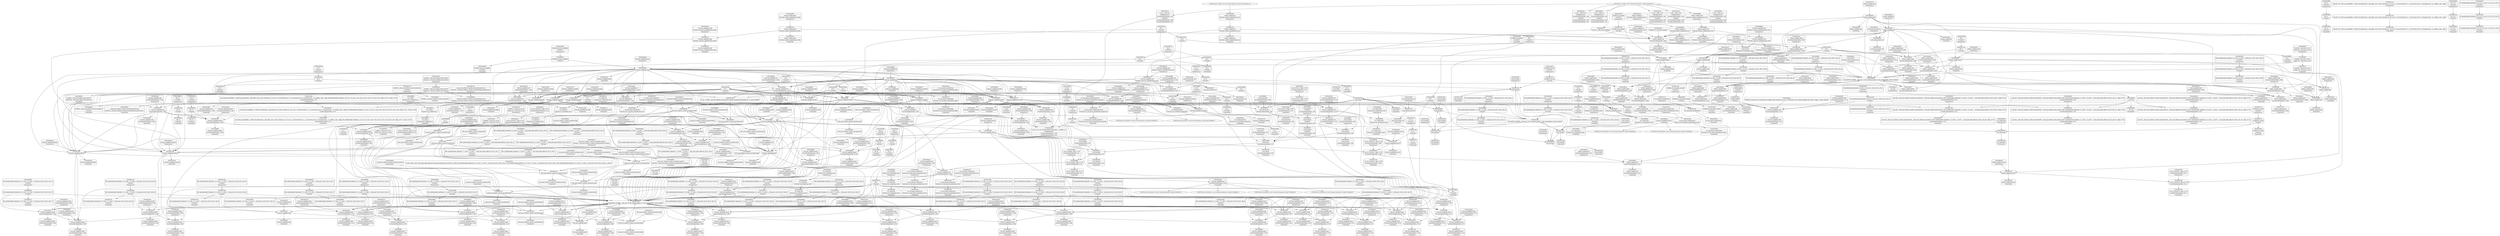 digraph {
	CE0x3edaa50 [shape=record,shape=Mrecord,label="{CE0x3edaa50|cred_has_capability:do.end|*SummSink*}"]
	CE0x3f150c0 [shape=record,shape=Mrecord,label="{CE0x3f150c0|cred_has_capability:type|security/selinux/hooks.c,1562|*SummSink*}"]
	CE0x3e962d0 [shape=record,shape=Mrecord,label="{CE0x3e962d0|selinux_capable:if.then|*SummSource*}"]
	CE0x3ec5a40 [shape=record,shape=Mrecord,label="{CE0x3ec5a40|cred_has_capability:tmp24|security/selinux/hooks.c,1582|*SummSource*}"]
	CE0x3edfaa0 [shape=record,shape=Mrecord,label="{CE0x3edfaa0|i1_true|*Constant*|*SummSource*}"]
	CE0x3efa4b0 [shape=record,shape=Mrecord,label="{CE0x3efa4b0|_ret_i32_%retval.0,_!dbg_!27732|security/selinux/include/avc.h,142|*SummSink*}"]
	CE0x3e9d150 [shape=record,shape=Mrecord,label="{CE0x3e9d150|GLOBAL:__llvm_gcov_global_state_pred145|Global_var:__llvm_gcov_global_state_pred145}"]
	CE0x3f059e0 [shape=record,shape=Mrecord,label="{CE0x3f059e0|__llvm_gcov_indirect_counter_increment:bb|*SummSink*}"]
	CE0x3eb1c20 [shape=record,shape=Mrecord,label="{CE0x3eb1c20|cred_has_capability:tmp8|security/selinux/hooks.c,1575|*SummSource*}"]
	CE0x3efeb10 [shape=record,shape=Mrecord,label="{CE0x3efeb10|cred_has_capability:tmp27|security/selinux/hooks.c,1583}"]
	CE0x3f0e5b0 [shape=record,shape=Mrecord,label="{CE0x3f0e5b0|cred_has_capability:tmp6|security/selinux/hooks.c,1574}"]
	CE0x3eb8b40 [shape=record,shape=Mrecord,label="{CE0x3eb8b40|GLOBAL:__llvm_gcov_indirect_counter_increment|*Constant*|*SummSink*}"]
	CE0x3ef1ec0 [shape=record,shape=Mrecord,label="{CE0x3ef1ec0|avc_has_perm_noaudit:ssid|Function::avc_has_perm_noaudit&Arg::ssid::|*SummSink*}"]
	CE0x3eed8b0 [shape=record,shape=Mrecord,label="{CE0x3eed8b0|__llvm_gcov_indirect_counter_increment:counter|*SummSource*}"]
	CE0x3ec3710 [shape=record,shape=Mrecord,label="{CE0x3ec3710|_call_void_mcount()_#3}"]
	CE0x3eac9d0 [shape=record,shape=Mrecord,label="{CE0x3eac9d0|i32_0|*Constant*}"]
	"CONST[source:0(mediator),value:2(dynamic)][purpose:{object}][SnkIdx:1]"
	CE0x3ef1710 [shape=record,shape=Mrecord,label="{CE0x3ef1710|avc_has_perm_noaudit:entry|*SummSource*}"]
	CE0x3f070e0 [shape=record,shape=Mrecord,label="{CE0x3f070e0|__llvm_gcov_indirect_counter_increment:tmp2}"]
	CE0x3eacd50 [shape=record,shape=Mrecord,label="{CE0x3eacd50|GLOBAL:cred_sid|*Constant*|*SummSink*}"]
	CE0x3f10d40 [shape=record,shape=Mrecord,label="{CE0x3f10d40|4:_i32,_:_CRE_8,12_|*MultipleSource*|security/selinux/hooks.c,196|*LoadInst*|security/selinux/hooks.c,196|security/selinux/hooks.c,197}"]
	CE0x3eb17b0 [shape=record,shape=Mrecord,label="{CE0x3eb17b0|i64*_getelementptr_inbounds_(_2_x_i64_,_2_x_i64_*___llvm_gcov_ctr131,_i64_0,_i64_0)|*Constant*|*SummSink*}"]
	CE0x3f100e0 [shape=record,shape=Mrecord,label="{CE0x3f100e0|cred_sid:tmp5|security/selinux/hooks.c,196|*SummSink*}"]
	CE0x3ebb550 [shape=record,shape=Mrecord,label="{CE0x3ebb550|__llvm_gcov_indirect_counter_increment:entry|*SummSource*}"]
	CE0x3ea2a70 [shape=record,shape=Mrecord,label="{CE0x3ea2a70|selinux_capable:retval.0}"]
	CE0x3eb3350 [shape=record,shape=Mrecord,label="{CE0x3eb3350|cred_has_capability:tmp1|*SummSource*}"]
	CE0x3eb32e0 [shape=record,shape=Mrecord,label="{CE0x3eb32e0|cred_has_capability:tmp1}"]
	CE0x3e901c0 [shape=record,shape=Mrecord,label="{CE0x3e901c0|selinux_capable:tobool|security/selinux/hooks.c,2008|*SummSource*}"]
	CE0x3ea6490 [shape=record,shape=Mrecord,label="{CE0x3ea6490|selinux_capable:call|security/selinux/hooks.c,2007}"]
	CE0x3eb8020 [shape=record,shape=Mrecord,label="{CE0x3eb8020|selinux_capable:tmp2|security/selinux/hooks.c,2008}"]
	CE0x3f08830 [shape=record,shape=Mrecord,label="{CE0x3f08830|i64**_getelementptr_inbounds_(_3_x_i64*_,_3_x_i64*_*___llvm_gcda_edge_table144,_i64_0,_i64_1)|*Constant*|*SummSink*}"]
	CE0x3f09340 [shape=record,shape=Mrecord,label="{CE0x3f09340|cred_sid:cred|Function::cred_sid&Arg::cred::}"]
	CE0x3ea0470 [shape=record,shape=Mrecord,label="{CE0x3ea0470|cred_has_capability:tmp|*SummSource*}"]
	CE0x3ebeb90 [shape=record,shape=Mrecord,label="{CE0x3ebeb90|avc_audit:ssid|Function::avc_audit&Arg::ssid::}"]
	CE0x3ea4fc0 [shape=record,shape=Mrecord,label="{CE0x3ea4fc0|cred_has_capability:tmp2|security/selinux/hooks.c,1567|*SummSource*}"]
	CE0x3eb03f0 [shape=record,shape=Mrecord,label="{CE0x3eb03f0|__llvm_gcov_indirect_counter_increment:tmp5|*SummSink*}"]
	CE0x3ef8950 [shape=record,shape=Mrecord,label="{CE0x3ef8950|avc_audit:tsid|Function::avc_audit&Arg::tsid::}"]
	CE0x3eedcd0 [shape=record,shape=Mrecord,label="{CE0x3eedcd0|cred_has_capability:tmp14|security/selinux/hooks.c,1575|*SummSink*}"]
	CE0x3eef910 [shape=record,shape=Mrecord,label="{CE0x3eef910|i16_4|*Constant*}"]
	"CONST[source:0(mediator),value:2(dynamic)][purpose:{object}][SnkIdx:2]"
	CE0x3ef4970 [shape=record,shape=Mrecord,label="{CE0x3ef4970|i64_14|*Constant*|*SummSource*}"]
	CE0x3f04ce0 [shape=record,shape=Mrecord,label="{CE0x3f04ce0|4:_i32,_:_CRE_20,24_|*MultipleSource*|security/selinux/hooks.c,196|*LoadInst*|security/selinux/hooks.c,196|security/selinux/hooks.c,197}"]
	CE0x3ea7d30 [shape=record,shape=Mrecord,label="{CE0x3ea7d30|_ret_i32_%retval.0,_!dbg_!27725|security/selinux/hooks.c,2012|*SummSink*}"]
	CE0x3ec3f20 [shape=record,shape=Mrecord,label="{CE0x3ec3f20|i8*_getelementptr_inbounds_(_40_x_i8_,_40_x_i8_*_.str49,_i32_0,_i32_0)|*Constant*|*SummSink*}"]
	CE0x3e9df30 [shape=record,shape=Mrecord,label="{CE0x3e9df30|i64*_getelementptr_inbounds_(_21_x_i64_,_21_x_i64_*___llvm_gcov_ctr143,_i64_0,_i64_7)|*Constant*|*SummSink*}"]
	CE0x3f15360 [shape=record,shape=Mrecord,label="{CE0x3f15360|cred_sid:tmp|*SummSource*}"]
	CE0x3f078a0 [shape=record,shape=Mrecord,label="{CE0x3f078a0|0:_i32,_:_GCMR___llvm_gcov_global_state_pred145_internal_unnamed_addr_global_i32_-1:_elem_0:default:}"]
	CE0x3efadf0 [shape=record,shape=Mrecord,label="{CE0x3efadf0|i64_16|*Constant*}"]
	CE0x3eca2e0 [shape=record,shape=Mrecord,label="{CE0x3eca2e0|cred_has_capability:tmp10|security/selinux/hooks.c,1575|*SummSink*}"]
	CE0x3f108c0 [shape=record,shape=Mrecord,label="{CE0x3f108c0|4:_i32,_:_CRE_0,4_|*MultipleSource*|security/selinux/hooks.c,196|*LoadInst*|security/selinux/hooks.c,196|security/selinux/hooks.c,197}"]
	CE0x3ea7720 [shape=record,shape=Mrecord,label="{CE0x3ea7720|cred_has_capability:tmp5|security/selinux/hooks.c,1570|*SummSink*}"]
	CE0x3f025b0 [shape=record,shape=Mrecord,label="{CE0x3f025b0|cred_has_capability:retval.0}"]
	CE0x3f04ec0 [shape=record,shape=Mrecord,label="{CE0x3f04ec0|cred_sid:tmp6|security/selinux/hooks.c,197}"]
	CE0x3e9fef0 [shape=record,shape=Mrecord,label="{CE0x3e9fef0|selinux_capable:tmp7|security/selinux/hooks.c,2009}"]
	CE0x3ea2790 [shape=record,shape=Mrecord,label="{CE0x3ea2790|_ret_i32_%retval.0,_!dbg_!27765|security/selinux/hooks.c,1586|*SummSink*}"]
	CE0x3ec99a0 [shape=record,shape=Mrecord,label="{CE0x3ec99a0|i64_12|*Constant*|*SummSink*}"]
	CE0x3ec8ba0 [shape=record,shape=Mrecord,label="{CE0x3ec8ba0|__llvm_gcov_indirect_counter_increment:counter|*SummSink*}"]
	CE0x3efa5d0 [shape=record,shape=Mrecord,label="{CE0x3efa5d0|cred_has_capability:tobool|security/selinux/hooks.c,1582|*SummSink*}"]
	CE0x3f03e90 [shape=record,shape=Mrecord,label="{CE0x3f03e90|cred_has_capability:tmp33|security/selinux/hooks.c,1586|*SummSink*}"]
	CE0x3eb4470 [shape=record,shape=Mrecord,label="{CE0x3eb4470|selinux_capable:tmp5|security/selinux/hooks.c,2008|*SummSource*}"]
	CE0x3eb4400 [shape=record,shape=Mrecord,label="{CE0x3eb4400|i64*_getelementptr_inbounds_(_6_x_i64_,_6_x_i64_*___llvm_gcov_ctr142,_i64_0,_i64_3)|*Constant*}"]
	CE0x3ebf740 [shape=record,shape=Mrecord,label="{CE0x3ebf740|cred_has_capability:sw.default|*SummSink*}"]
	CE0x3e97160 [shape=record,shape=Mrecord,label="{CE0x3e97160|GLOBAL:cap_capable|*Constant*}"]
	CE0x3eaae00 [shape=record,shape=Mrecord,label="{CE0x3eaae00|cred_sid:tmp1|*SummSink*}"]
	CE0x3ea4f50 [shape=record,shape=Mrecord,label="{CE0x3ea4f50|cred_has_capability:tmp2|security/selinux/hooks.c,1567}"]
	CE0x3f04230 [shape=record,shape=Mrecord,label="{CE0x3f04230|cred_sid:bb|*SummSource*}"]
	CE0x3eff540 [shape=record,shape=Mrecord,label="{CE0x3eff540|cred_has_capability:tmp28|security/selinux/hooks.c,1584}"]
	CE0x3eb7d70 [shape=record,shape=Mrecord,label="{CE0x3eb7d70|selinux_capable:cap|Function::selinux_capable&Arg::cap::|*SummSink*}"]
	CE0x3eb1fd0 [shape=record,shape=Mrecord,label="{CE0x3eb1fd0|_call_void_asm_sideeffect_1:_09ud2_0A.pushsection___bug_table,_22a_22_0A2:_09.long_1b_-_2b,_$_0:c_-_2b_0A_09.word_$_1:c_,_0_0A_09.org_2b+$_2:c_0A.popsection_,_i,i,i,_dirflag_,_fpsr_,_flags_(i8*_getelementptr_inbounds_(_25_x_i8_,_25_x_i8_*_.str3,_i32_0,_i32_0),_i32_1575,_i64_12)_#3,_!dbg_!27737,_!srcloc_!27740|security/selinux/hooks.c,1575}"]
	CE0x3f02de0 [shape=record,shape=Mrecord,label="{CE0x3f02de0|cred_has_capability:retval.0|*SummSink*}"]
	CE0x3ea5b90 [shape=record,shape=Mrecord,label="{CE0x3ea5b90|selinux_capable:audit|Function::selinux_capable&Arg::audit::|*SummSource*}"]
	CE0x3eba550 [shape=record,shape=Mrecord,label="{CE0x3eba550|selinux_capable:call1|security/selinux/hooks.c,2011|*SummSink*}"]
	CE0x3ef6cc0 [shape=record,shape=Mrecord,label="{CE0x3ef6cc0|cred_has_capability:call8|security/selinux/hooks.c,1581}"]
	CE0x3f128e0 [shape=record,shape=Mrecord,label="{CE0x3f128e0|cred_sid:tmp2|*SummSource*}"]
	CE0x3e98960 [shape=record,shape=Mrecord,label="{CE0x3e98960|selinux_capable:return}"]
	CE0x5548e10 [shape=record,shape=Mrecord,label="{CE0x5548e10|selinux_capable:tmp6|security/selinux/hooks.c,2009}"]
	CE0x3edf740 [shape=record,shape=Mrecord,label="{CE0x3edf740|cred_has_capability:tmp13|security/selinux/hooks.c,1575}"]
	CE0x3ea12d0 [shape=record,shape=Mrecord,label="{CE0x3ea12d0|cred_has_capability:tmp7|security/selinux/hooks.c,1574}"]
	CE0x3ea2e30 [shape=record,shape=Mrecord,label="{CE0x3ea2e30|GLOBAL:__llvm_gcov_global_state_pred145|Global_var:__llvm_gcov_global_state_pred145|*SummSource*}"]
	CE0x3ef8b00 [shape=record,shape=Mrecord,label="{CE0x3ef8b00|avc_audit:tsid|Function::avc_audit&Arg::tsid::|*SummSource*}"]
	CE0x3eae7e0 [shape=record,shape=Mrecord,label="{CE0x3eae7e0|__llvm_gcov_indirect_counter_increment:tmp1|*SummSink*}"]
	CE0x3f152f0 [shape=record,shape=Mrecord,label="{CE0x3f152f0|COLLAPSED:_GCMRE___llvm_gcov_ctr131_internal_global_2_x_i64_zeroinitializer:_elem_0:default:}"]
	CE0x3f0f6d0 [shape=record,shape=Mrecord,label="{CE0x3f0f6d0|cred_sid:security|security/selinux/hooks.c,196|*SummSource*}"]
	CE0x3f015f0 [shape=record,shape=Mrecord,label="{CE0x3f015f0|cred_has_capability:tmp31|security/selinux/hooks.c,1585}"]
	CE0x3ef0c20 [shape=record,shape=Mrecord,label="{CE0x3ef0c20|cred_has_capability:sclass.0|*SummSource*}"]
	CE0x3e82450 [shape=record,shape=Mrecord,label="{CE0x3e82450|_call_void_mcount()_#3|*SummSink*}"]
	CE0x3f11ac0 [shape=record,shape=Mrecord,label="{CE0x3f11ac0|cred_has_capability:tmp15|security/selinux/hooks.c,1575|*SummSource*}"]
	CE0x3eb0c80 [shape=record,shape=Mrecord,label="{CE0x3eb0c80|i64_0|*Constant*|*SummSink*}"]
	CE0x3ea4a80 [shape=record,shape=Mrecord,label="{CE0x3ea4a80|cred_has_capability:shl|security/selinux/hooks.c,1559|*SummSource*}"]
	CE0x3effb00 [shape=record,shape=Mrecord,label="{CE0x3effb00|cred_has_capability:tmp28|security/selinux/hooks.c,1584|*SummSource*}"]
	CE0x3f10c20 [shape=record,shape=Mrecord,label="{CE0x3f10c20|4:_i32,_:_CRE_4,8_|*MultipleSource*|security/selinux/hooks.c,196|*LoadInst*|security/selinux/hooks.c,196|security/selinux/hooks.c,197}"]
	CE0x3ea8860 [shape=record,shape=Mrecord,label="{CE0x3ea8860|i64*_getelementptr_inbounds_(_2_x_i64_,_2_x_i64_*___llvm_gcov_ctr131,_i64_0,_i64_1)|*Constant*}"]
	CE0x3e95f60 [shape=record,shape=Mrecord,label="{CE0x3e95f60|selinux_capable:if.end|*SummSink*}"]
	CE0x3ef0370 [shape=record,shape=Mrecord,label="{CE0x3ef0370|i16_4|*Constant*|*SummSink*}"]
	CE0x3f074e0 [shape=record,shape=Mrecord,label="{CE0x3f074e0|cred_has_capability:if.then9|*SummSource*}"]
	CE0x3f00ca0 [shape=record,shape=Mrecord,label="{CE0x3f00ca0|cred_has_capability:tmp30|security/selinux/hooks.c,1585}"]
	CE0x3e9f0a0 [shape=record,shape=Mrecord,label="{CE0x3e9f0a0|GLOBAL:__llvm_gcov_ctr142|Global_var:__llvm_gcov_ctr142|*SummSource*}"]
	CE0x3f012d0 [shape=record,shape=Mrecord,label="{CE0x3f012d0|cred_has_capability:tmp30|security/selinux/hooks.c,1585|*SummSink*}"]
	CE0x3eede50 [shape=record,shape=Mrecord,label="{CE0x3eede50|cred_has_capability:tmp15|security/selinux/hooks.c,1575}"]
	CE0x3f0f4f0 [shape=record,shape=Mrecord,label="{CE0x3f0f4f0|i32_22|*Constant*|*SummSource*}"]
	CE0x3eaeb10 [shape=record,shape=Mrecord,label="{CE0x3eaeb10|cred_has_capability:and|security/selinux/hooks.c,1559}"]
	CE0x3ee1310 [shape=record,shape=Mrecord,label="{CE0x3ee1310|void_(i8*,_i32,_i64)*_asm_sideeffect_1:_09ud2_0A.pushsection___bug_table,_22a_22_0A2:_09.long_1b_-_2b,_$_0:c_-_2b_0A_09.word_$_1:c_,_0_0A_09.org_2b+$_2:c_0A.popsection_,_i,i,i,_dirflag_,_fpsr_,_flags_|*SummSource*}"]
	CE0x3eb7390 [shape=record,shape=Mrecord,label="{CE0x3eb7390|cred_has_capability:if.end10}"]
	CE0x3ec9bf0 [shape=record,shape=Mrecord,label="{CE0x3ec9bf0|i64*_getelementptr_inbounds_(_21_x_i64_,_21_x_i64_*___llvm_gcov_ctr143,_i64_0,_i64_8)|*Constant*}"]
	CE0x3f07ba0 [shape=record,shape=Mrecord,label="{CE0x3f07ba0|cred_has_capability:do.body|*SummSource*}"]
	CE0x3f106d0 [shape=record,shape=Mrecord,label="{CE0x3f106d0|cred_sid:sid|security/selinux/hooks.c,197}"]
	CE0x3ea5580 [shape=record,shape=Mrecord,label="{CE0x3ea5580|cred_has_capability:tmp1|*SummSink*}"]
	CE0x3eb6c40 [shape=record,shape=Mrecord,label="{CE0x3eb6c40|cred_has_capability:audit|Function::cred_has_capability&Arg::audit::|*SummSink*}"]
	CE0x3e9d930 [shape=record,shape=Mrecord,label="{CE0x3e9d930|i64*_getelementptr_inbounds_(_21_x_i64_,_21_x_i64_*___llvm_gcov_ctr143,_i64_0,_i64_7)|*Constant*}"]
	CE0x3eb1bb0 [shape=record,shape=Mrecord,label="{CE0x3eb1bb0|cred_has_capability:tmp8|security/selinux/hooks.c,1575}"]
	CE0x3ea7000 [shape=record,shape=Mrecord,label="{CE0x3ea7000|cred_has_capability:tmp4|security/selinux/hooks.c,1570|*SummSource*}"]
	CE0x377c070 [shape=record,shape=Mrecord,label="{CE0x377c070|selinux_capable:tmp5|security/selinux/hooks.c,2008|*SummSink*}"]
	CE0x3ea7bf0 [shape=record,shape=Mrecord,label="{CE0x3ea7bf0|_ret_i32_%retval.0,_!dbg_!27725|security/selinux/hooks.c,2012|*SummSource*}"]
	CE0x3e97360 [shape=record,shape=Mrecord,label="{CE0x3e97360|selinux_capable:tmp1|*SummSink*}"]
	CE0x3effe90 [shape=record,shape=Mrecord,label="{CE0x3effe90|cred_has_capability:tmp29|security/selinux/hooks.c,1584}"]
	CE0x3ea5ef0 [shape=record,shape=Mrecord,label="{CE0x3ea5ef0|cred_has_capability:u|security/selinux/hooks.c,1563}"]
	CE0x3f011f0 [shape=record,shape=Mrecord,label="{CE0x3f011f0|i64*_getelementptr_inbounds_(_21_x_i64_,_21_x_i64_*___llvm_gcov_ctr143,_i64_0,_i64_19)|*Constant*|*SummSink*}"]
	CE0x3ed5d90 [shape=record,shape=Mrecord,label="{CE0x3ed5d90|cred_has_capability:do.end6}"]
	CE0x3edf570 [shape=record,shape=Mrecord,label="{CE0x3edf570|cred_has_capability:tmp12|security/selinux/hooks.c,1575|*SummSink*}"]
	CE0x3ec9390 [shape=record,shape=Mrecord,label="{CE0x3ec9390|i32_1575|*Constant*|*SummSource*}"]
	CE0x3eeff60 [shape=record,shape=Mrecord,label="{CE0x3eeff60|cred_has_capability:tmp17|security/selinux/hooks.c,1576|*SummSink*}"]
	CE0x3ed15c0 [shape=record,shape=Mrecord,label="{CE0x3ed15c0|selinux_capable:tmp8|security/selinux/hooks.c,2011|*SummSink*}"]
	CE0x3e96b90 [shape=record,shape=Mrecord,label="{CE0x3e96b90|selinux_capable:cred|Function::selinux_capable&Arg::cred::}"]
	CE0x3ed5cd0 [shape=record,shape=Mrecord,label="{CE0x3ed5cd0|cred_has_capability:if.then|*SummSink*}"]
	CE0x3ea0ec0 [shape=record,shape=Mrecord,label="{CE0x3ea0ec0|_ret_i32_%tmp6,_!dbg_!27716|security/selinux/hooks.c,197|*SummSink*}"]
	CE0x3f05440 [shape=record,shape=Mrecord,label="{CE0x3f05440|__llvm_gcov_indirect_counter_increment:exit}"]
	CE0x3e9d420 [shape=record,shape=Mrecord,label="{CE0x3e9d420|cred_has_capability:return|*SummSink*}"]
	CE0x3ebea80 [shape=record,shape=Mrecord,label="{CE0x3ebea80|avc_audit:entry|*SummSink*}"]
	CE0x3edfd50 [shape=record,shape=Mrecord,label="{CE0x3edfd50|i1_true|*Constant*|*SummSink*}"]
	CE0x3ee0f40 [shape=record,shape=Mrecord,label="{CE0x3ee0f40|i8*_getelementptr_inbounds_(_25_x_i8_,_25_x_i8_*_.str3,_i32_0,_i32_0)|*Constant*|*SummSink*}"]
	CE0x3eaf130 [shape=record,shape=Mrecord,label="{CE0x3eaf130|__llvm_gcov_indirect_counter_increment:tmp2|*SummSink*}"]
	CE0x3f089a0 [shape=record,shape=Mrecord,label="{CE0x3f089a0|_ret_void}"]
	CE0x3ecf030 [shape=record,shape=Mrecord,label="{CE0x3ecf030|i64*_getelementptr_inbounds_(_6_x_i64_,_6_x_i64_*___llvm_gcov_ctr142,_i64_0,_i64_4)|*Constant*}"]
	CE0x3e9b8d0 [shape=record,shape=Mrecord,label="{CE0x3e9b8d0|i64_2|*Constant*|*SummSink*}"]
	CE0x3e82500 [shape=record,shape=Mrecord,label="{CE0x3e82500|GLOBAL:cap_capable|*Constant*|*SummSink*}"]
	CE0x3e83380 [shape=record,shape=Mrecord,label="{CE0x3e83380|selinux_capable:cap|Function::selinux_capable&Arg::cap::|*SummSource*}"]
	CE0x3f138e0 [shape=record,shape=Mrecord,label="{CE0x3f138e0|cred_sid:tmp3}"]
	CE0x3effa90 [shape=record,shape=Mrecord,label="{CE0x3effa90|i64*_getelementptr_inbounds_(_21_x_i64_,_21_x_i64_*___llvm_gcov_ctr143,_i64_0,_i64_18)|*Constant*|*SummSink*}"]
	CE0x3f0f7a0 [shape=record,shape=Mrecord,label="{CE0x3f0f7a0|cred_sid:security|security/selinux/hooks.c,196|*SummSink*}"]
	CE0x3f111e0 [shape=record,shape=Mrecord,label="{CE0x3f111e0|4:_i32,_:_CRE_12,16_|*MultipleSource*|security/selinux/hooks.c,196|*LoadInst*|security/selinux/hooks.c,196|security/selinux/hooks.c,197}"]
	CE0x3ea7500 [shape=record,shape=Mrecord,label="{CE0x3ea7500|_call_void___llvm_gcov_indirect_counter_increment(i32*___llvm_gcov_global_state_pred145,_i64**_getelementptr_inbounds_(_3_x_i64*_,_3_x_i64*_*___llvm_gcda_edge_table144,_i64_0,_i64_0)),_!dbg_!27734|security/selinux/hooks.c,1574}"]
	CE0x3edad90 [shape=record,shape=Mrecord,label="{CE0x3edad90|_call_void___llvm_gcov_indirect_counter_increment(i32*___llvm_gcov_global_state_pred145,_i64**_getelementptr_inbounds_(_3_x_i64*_,_3_x_i64*_*___llvm_gcda_edge_table144,_i64_0,_i64_2)),_!dbg_!27732|security/selinux/hooks.c,1570}"]
	CE0x3ea2d40 [shape=record,shape=Mrecord,label="{CE0x3ea2d40|cred_has_capability:avd|security/selinux/hooks.c, 1556|*SummSink*}"]
	CE0x3eb4ac0 [shape=record,shape=Mrecord,label="{CE0x3eb4ac0|cred_has_capability:call|security/selinux/hooks.c,1558}"]
	CE0x3eedb40 [shape=record,shape=Mrecord,label="{CE0x3eedb40|i64*_getelementptr_inbounds_(_21_x_i64_,_21_x_i64_*___llvm_gcov_ctr143,_i64_0,_i64_11)|*Constant*|*SummSource*}"]
	CE0x3eb4e60 [shape=record,shape=Mrecord,label="{CE0x3eb4e60|selinux_capable:tmp11|security/selinux/hooks.c,2012}"]
	CE0x3e9c610 [shape=record,shape=Mrecord,label="{CE0x3e9c610|cred_has_capability:call|security/selinux/hooks.c,1558|*SummSource*}"]
	CE0x3eca050 [shape=record,shape=Mrecord,label="{CE0x3eca050|cred_has_capability:tmp10|security/selinux/hooks.c,1575|*SummSource*}"]
	CE0x3ea4ca0 [shape=record,shape=Mrecord,label="{CE0x3ea4ca0|i64*_getelementptr_inbounds_(_21_x_i64_,_21_x_i64_*___llvm_gcov_ctr143,_i64_0,_i64_4)|*Constant*|*SummSink*}"]
	CE0x3ec39f0 [shape=record,shape=Mrecord,label="{CE0x3ec39f0|_call_void_mcount()_#3|*SummSink*}"]
	CE0x3ee0cf0 [shape=record,shape=Mrecord,label="{CE0x3ee0cf0|i8*_getelementptr_inbounds_(_25_x_i8_,_25_x_i8_*_.str3,_i32_0,_i32_0)|*Constant*|*SummSource*}"]
	CE0x3e99040 [shape=record,shape=Mrecord,label="{CE0x3e99040|selinux_capable:tobool|security/selinux/hooks.c,2008|*SummSink*}"]
	CE0x3f07a90 [shape=record,shape=Mrecord,label="{CE0x3f07a90|cred_has_capability:do.body}"]
	CE0x3eaca40 [shape=record,shape=Mrecord,label="{CE0x3eaca40|_call_void_mcount()_#3|*SummSource*}"]
	CE0x3f01260 [shape=record,shape=Mrecord,label="{CE0x3f01260|cred_has_capability:tmp30|security/selinux/hooks.c,1585|*SummSource*}"]
	CE0x3f07c70 [shape=record,shape=Mrecord,label="{CE0x3f07c70|cred_has_capability:do.body|*SummSink*}"]
	CE0x3ef3a40 [shape=record,shape=Mrecord,label="{CE0x3ef3a40|_ret_i32_%rc.0,_!dbg_!27793|security/selinux/avc.c,744|*SummSource*}"]
	CE0x3ef4170 [shape=record,shape=Mrecord,label="{CE0x3ef4170|cred_has_capability:cmp|security/selinux/hooks.c,1580}"]
	CE0x3ecada0 [shape=record,shape=Mrecord,label="{CE0x3ecada0|i32_22|*Constant*|*SummSink*}"]
	CE0x3e9c6c0 [shape=record,shape=Mrecord,label="{CE0x3e9c6c0|_call_void_mcount()_#3}"]
	CE0x3ef4f30 [shape=record,shape=Mrecord,label="{CE0x3ef4f30|i64_0|*Constant*}"]
	CE0x3ea9380 [shape=record,shape=Mrecord,label="{CE0x3ea9380|i64*_getelementptr_inbounds_(_2_x_i64_,_2_x_i64_*___llvm_gcov_ctr131,_i64_0,_i64_1)|*Constant*|*SummSink*}"]
	CE0x3ecb040 [shape=record,shape=Mrecord,label="{CE0x3ecb040|i32_31|*Constant*}"]
	CE0x3ea65a0 [shape=record,shape=Mrecord,label="{CE0x3ea65a0|_call_void___llvm_gcov_indirect_counter_increment(i32*___llvm_gcov_global_state_pred145,_i64**_getelementptr_inbounds_(_3_x_i64*_,_3_x_i64*_*___llvm_gcda_edge_table144,_i64_0,_i64_1)),_!dbg_!27728|security/selinux/hooks.c,1567}"]
	CE0x3ec8c60 [shape=record,shape=Mrecord,label="{CE0x3ec8c60|__llvm_gcov_indirect_counter_increment:tmp3|*SummSink*}"]
	CE0x3eac1e0 [shape=record,shape=Mrecord,label="{CE0x3eac1e0|GLOBAL:__llvm_gcov_indirect_counter_increment|*Constant*|*SummSource*}"]
	CE0x3eb3160 [shape=record,shape=Mrecord,label="{CE0x3eb3160|i64*_getelementptr_inbounds_(_6_x_i64_,_6_x_i64_*___llvm_gcov_ctr142,_i64_0,_i64_3)|*Constant*|*SummSink*}"]
	CE0x3ef7170 [shape=record,shape=Mrecord,label="{CE0x3ef7170|cred_has_capability:call8|security/selinux/hooks.c,1581|*SummSink*}"]
	CE0x3ebe0e0 [shape=record,shape=Mrecord,label="{CE0x3ebe0e0|cred_has_capability:cap1|security/selinux/hooks.c,1563|*SummSource*}"]
	CE0x3ec2400 [shape=record,shape=Mrecord,label="{CE0x3ec2400|cred_has_capability:do.end6|*SummSource*}"]
	"CONST[source:0(mediator),value:2(dynamic)][purpose:{object}][SnkIdx:6]"
	CE0x3f15fd0 [shape=record,shape=Mrecord,label="{CE0x3f15fd0|cred_sid:entry|*SummSource*}"]
	CE0x3ebe420 [shape=record,shape=Mrecord,label="{CE0x3ebe420|i32_5|*Constant*|*SummSink*}"]
	CE0x3eb2040 [shape=record,shape=Mrecord,label="{CE0x3eb2040|cred_has_capability:tmp9|security/selinux/hooks.c,1575}"]
	CE0x3f00b60 [shape=record,shape=Mrecord,label="{CE0x3f00b60|i64*_getelementptr_inbounds_(_21_x_i64_,_21_x_i64_*___llvm_gcov_ctr143,_i64_0,_i64_19)|*Constant*}"]
	CE0x3f034c0 [shape=record,shape=Mrecord,label="{CE0x3f034c0|i64*_getelementptr_inbounds_(_21_x_i64_,_21_x_i64_*___llvm_gcov_ctr143,_i64_0,_i64_20)|*Constant*|*SummSource*}"]
	CE0x3f050a0 [shape=record,shape=Mrecord,label="{CE0x3f050a0|cred_sid:tmp6|security/selinux/hooks.c,197|*SummSource*}"]
	CE0x3eed780 [shape=record,shape=Mrecord,label="{CE0x3eed780|__llvm_gcov_indirect_counter_increment:counter}"]
	CE0x3f07d80 [shape=record,shape=Mrecord,label="{CE0x3f07d80|cred_has_capability:if.then9}"]
	CE0x3eacce0 [shape=record,shape=Mrecord,label="{CE0x3eacce0|GLOBAL:cred_sid|*Constant*|*SummSource*}"]
	CE0x3eafcc0 [shape=record,shape=Mrecord,label="{CE0x3eafcc0|i64*_null|*Constant*|*SummSink*}"]
	CE0x3eb0c10 [shape=record,shape=Mrecord,label="{CE0x3eb0c10|i64_0|*Constant*|*SummSource*}"]
	CE0x3efa070 [shape=record,shape=Mrecord,label="{CE0x3efa070|avc_audit:a|Function::avc_audit&Arg::a::|*SummSink*}"]
	CE0x3edaf40 [shape=record,shape=Mrecord,label="{CE0x3edaf40|cred_has_capability:tmp3|security/selinux/hooks.c,1567|*SummSource*}"]
	CE0x3eafe20 [shape=record,shape=Mrecord,label="{CE0x3eafe20|__llvm_gcov_indirect_counter_increment:tmp5}"]
	CE0x3ed4af0 [shape=record,shape=Mrecord,label="{CE0x3ed4af0|selinux_capable:tmp9|security/selinux/hooks.c,2011|*SummSink*}"]
	CE0x3ea4c00 [shape=record,shape=Mrecord,label="{CE0x3ea4c00|cred_has_capability:shl|security/selinux/hooks.c,1559|*SummSink*}"]
	CE0x3e91080 [shape=record,shape=Mrecord,label="{CE0x3e91080|selinux_capable:tobool|security/selinux/hooks.c,2008}"]
	"CONST[source:0(mediator),value:2(dynamic)][purpose:{subject}][SnkIdx:4]"
	CE0x3ec96e0 [shape=record,shape=Mrecord,label="{CE0x3ec96e0|i32_1575|*Constant*|*SummSink*}"]
	CE0x3f02900 [shape=record,shape=Mrecord,label="{CE0x3f02900|cred_has_capability:retval.0|*SummSource*}"]
	CE0x5548ef0 [shape=record,shape=Mrecord,label="{CE0x5548ef0|selinux_capable:tmp6|security/selinux/hooks.c,2009|*SummSource*}"]
	CE0x3ef26d0 [shape=record,shape=Mrecord,label="{CE0x3ef26d0|avc_has_perm_noaudit:tclass|Function::avc_has_perm_noaudit&Arg::tclass::|*SummSink*}"]
	CE0x5dfe9f0 [shape=record,shape=Mrecord,label="{CE0x5dfe9f0|selinux_capable:tmp4|security/selinux/hooks.c,2008}"]
	CE0x3e98280 [shape=record,shape=Mrecord,label="{CE0x3e98280|_call_void_mcount()_#3}"]
	CE0x3ea3730 [shape=record,shape=Mrecord,label="{CE0x3ea3730|i8_3|*Constant*|*SummSource*}"]
	CE0x3e99300 [shape=record,shape=Mrecord,label="{CE0x3e99300|selinux_capable:ns|Function::selinux_capable&Arg::ns::}"]
	CE0x3f06370 [shape=record,shape=Mrecord,label="{CE0x3f06370|__llvm_gcov_indirect_counter_increment:tmp|*SummSink*}"]
	CE0x3ef6030 [shape=record,shape=Mrecord,label="{CE0x3ef6030|cred_has_capability:tmp20|security/selinux/hooks.c,1580|*SummSource*}"]
	CE0x3eda380 [shape=record,shape=Mrecord,label="{CE0x3eda380|i64*_getelementptr_inbounds_(_21_x_i64_,_21_x_i64_*___llvm_gcov_ctr143,_i64_0,_i64_5)|*Constant*}"]
	CE0x3ed3870 [shape=record,shape=Mrecord,label="{CE0x3ed3870|selinux_capable:tmp9|security/selinux/hooks.c,2011}"]
	CE0x3ed6ea0 [shape=record,shape=Mrecord,label="{CE0x3ed6ea0|cred_has_capability:if.then}"]
	CE0x3ecaca0 [shape=record,shape=Mrecord,label="{CE0x3ecaca0|i32_22|*Constant*}"]
	CE0x3e97200 [shape=record,shape=Mrecord,label="{CE0x3e97200|selinux_capable:tmp}"]
	CE0x3f06300 [shape=record,shape=Mrecord,label="{CE0x3f06300|__llvm_gcov_indirect_counter_increment:tmp|*SummSource*}"]
	CE0x3ef5510 [shape=record,shape=Mrecord,label="{CE0x3ef5510|GLOBAL:__llvm_gcov_ctr143|Global_var:__llvm_gcov_ctr143|*SummSource*}"]
	CE0x3eda9b0 [shape=record,shape=Mrecord,label="{CE0x3eda9b0|cred_has_capability:do.end|*SummSource*}"]
	CE0x3ef47d0 [shape=record,shape=Mrecord,label="{CE0x3ef47d0|i64_14|*Constant*}"]
	CE0x3f082f0 [shape=record,shape=Mrecord,label="{CE0x3f082f0|i64**_getelementptr_inbounds_(_3_x_i64*_,_3_x_i64*_*___llvm_gcda_edge_table144,_i64_0,_i64_1)|*Constant*}"]
	CE0x3eb21d0 [shape=record,shape=Mrecord,label="{CE0x3eb21d0|cred_has_capability:tmp9|security/selinux/hooks.c,1575|*SummSource*}"]
	"CONST[source:0(mediator),value:2(dynamic)][purpose:{object}][SnkIdx:5]"
	CE0x3eb5b90 [shape=record,shape=Mrecord,label="{CE0x3eb5b90|i64**_getelementptr_inbounds_(_3_x_i64*_,_3_x_i64*_*___llvm_gcda_edge_table144,_i64_0,_i64_0)|*Constant*|*SummSource*}"]
	CE0x3e97d00 [shape=record,shape=Mrecord,label="{CE0x3e97d00|selinux_capable:return|*SummSink*}"]
	CE0x3f07690 [shape=record,shape=Mrecord,label="{CE0x3f07690|i64*_getelementptr_inbounds_(_21_x_i64_,_21_x_i64_*___llvm_gcov_ctr143,_i64_0,_i64_0)|*Constant*}"]
	CE0x3f0fde0 [shape=record,shape=Mrecord,label="{CE0x3f0fde0|cred_sid:tmp5|security/selinux/hooks.c,196}"]
	CE0x3ef9c40 [shape=record,shape=Mrecord,label="{CE0x3ef9c40|avc_audit:result|Function::avc_audit&Arg::result::|*SummSink*}"]
	CE0x3e9d8c0 [shape=record,shape=Mrecord,label="{CE0x3e9d8c0|VOIDTB_TE_array:_GCE_.str49_private_unnamed_addr_constant_40_x_i8_c_013SELinux:_out_of_range_capability_%d_0A_00_,_align_1:_elem_0:default:}"]
	CE0x3f13c90 [shape=record,shape=Mrecord,label="{CE0x3f13c90|_call_void_asm_sideeffect_1:_09ud2_0A.pushsection___bug_table,_22a_22_0A2:_09.long_1b_-_2b,_$_0:c_-_2b_0A_09.word_$_1:c_,_0_0A_09.org_2b+$_2:c_0A.popsection_,_i,i,i,_dirflag_,_fpsr_,_flags_(i8*_getelementptr_inbounds_(_25_x_i8_,_25_x_i8_*_.str3,_i32_0,_i32_0),_i32_1575,_i64_12)_#3,_!dbg_!27737,_!srcloc_!27740|security/selinux/hooks.c,1575|*SummSource*}"]
	CE0x3efe000 [shape=record,shape=Mrecord,label="{CE0x3efe000|i64*_getelementptr_inbounds_(_21_x_i64_,_21_x_i64_*___llvm_gcov_ctr143,_i64_0,_i64_17)|*Constant*}"]
	CE0x3eb35f0 [shape=record,shape=Mrecord,label="{CE0x3eb35f0|i32_1|*Constant*}"]
	CE0x3f114c0 [shape=record,shape=Mrecord,label="{CE0x3f114c0|cred_sid:tmp}"]
	CE0x3f02250 [shape=record,shape=Mrecord,label="{CE0x3f02250|i32_-22|*Constant*|*SummSource*}"]
	CE0x3ebb740 [shape=record,shape=Mrecord,label="{CE0x3ebb740|__llvm_gcov_indirect_counter_increment:predecessor|Function::__llvm_gcov_indirect_counter_increment&Arg::predecessor::|*SummSource*}"]
	CE0x3efb9d0 [shape=record,shape=Mrecord,label="{CE0x3efb9d0|cred_has_capability:tmp22|security/selinux/hooks.c,1582}"]
	CE0x3ee5be0 [shape=record,shape=Mrecord,label="{CE0x3ee5be0|i64*_getelementptr_inbounds_(_2_x_i64_,_2_x_i64_*___llvm_gcov_ctr131,_i64_0,_i64_0)|*Constant*|*SummSource*}"]
	CE0x3f09d80 [shape=record,shape=Mrecord,label="{CE0x3f09d80|i32_-1|*Constant*|*SummSource*}"]
	CE0x3ea80e0 [shape=record,shape=Mrecord,label="{CE0x3ea80e0|cred_has_capability:avd|security/selinux/hooks.c, 1556}"]
	CE0x3ec6080 [shape=record,shape=Mrecord,label="{CE0x3ec6080|cred_has_capability:tmp25|security/selinux/hooks.c,1582|*SummSink*}"]
	CE0x3e9b980 [shape=record,shape=Mrecord,label="{CE0x3e9b980|selinux_capable:cred|Function::selinux_capable&Arg::cred::|*SummSource*}"]
	CE0x3f06090 [shape=record,shape=Mrecord,label="{CE0x3f06090|__llvm_gcov_indirect_counter_increment:tmp1}"]
	CE0x3e9d660 [shape=record,shape=Mrecord,label="{CE0x3e9d660|cred_has_capability:bb|*SummSource*}"]
	CE0x3f0ffd0 [shape=record,shape=Mrecord,label="{CE0x3f0ffd0|cred_sid:tmp5|security/selinux/hooks.c,196|*SummSource*}"]
	CE0x3ed0340 [shape=record,shape=Mrecord,label="{CE0x3ed0340|selinux_capable:tmp8|security/selinux/hooks.c,2011}"]
	CE0x3ebe850 [shape=record,shape=Mrecord,label="{CE0x3ebe850|avc_audit:entry|*SummSource*}"]
	CE0x3e97af0 [shape=record,shape=Mrecord,label="{CE0x3e97af0|i32_0|*Constant*|*SummSource*}"]
	CE0x3f0e800 [shape=record,shape=Mrecord,label="{CE0x3f0e800|cred_has_capability:tmp6|security/selinux/hooks.c,1574|*SummSource*}"]
	CE0x3ef8c60 [shape=record,shape=Mrecord,label="{CE0x3ef8c60|avc_audit:tsid|Function::avc_audit&Arg::tsid::|*SummSink*}"]
	CE0x3f11600 [shape=record,shape=Mrecord,label="{CE0x3f11600|cred_has_capability:sw.epilog|*SummSink*}"]
	CE0x3ec5580 [shape=record,shape=Mrecord,label="{CE0x3ec5580|cred_has_capability:tmp23|security/selinux/hooks.c,1582|*SummSink*}"]
	CE0x3eb0a50 [shape=record,shape=Mrecord,label="{CE0x3eb0a50|i64*_getelementptr_inbounds_(_21_x_i64_,_21_x_i64_*___llvm_gcov_ctr143,_i64_0,_i64_6)|*Constant*|*SummSink*}"]
	CE0x3ef0d30 [shape=record,shape=Mrecord,label="{CE0x3ef0d30|cred_has_capability:sclass.0|*SummSink*}"]
	CE0x3ec5cc0 [shape=record,shape=Mrecord,label="{CE0x3ec5cc0|cred_has_capability:tmp25|security/selinux/hooks.c,1582}"]
	CE0x3eff9e0 [shape=record,shape=Mrecord,label="{CE0x3eff9e0|i64*_getelementptr_inbounds_(_21_x_i64_,_21_x_i64_*___llvm_gcov_ctr143,_i64_0,_i64_18)|*Constant*|*SummSource*}"]
	CE0x3e96780 [shape=record,shape=Mrecord,label="{CE0x3e96780|selinux_capable:audit|Function::selinux_capable&Arg::audit::|*SummSink*}"]
	CE0x3ec4630 [shape=record,shape=Mrecord,label="{CE0x3ec4630|GLOBAL:printk|*Constant*|*SummSink*}"]
	CE0x3eb7540 [shape=record,shape=Mrecord,label="{CE0x3eb7540|cred_has_capability:if.end10|*SummSink*}"]
	CE0x3e9eea0 [shape=record,shape=Mrecord,label="{CE0x3e9eea0|cred_has_capability:ad|security/selinux/hooks.c, 1555|*SummSink*}"]
	CE0x3ea2480 [shape=record,shape=Mrecord,label="{CE0x3ea2480|i64*_getelementptr_inbounds_(_21_x_i64_,_21_x_i64_*___llvm_gcov_ctr143,_i64_0,_i64_4)|*Constant*|*SummSource*}"]
	CE0x3e9e540 [shape=record,shape=Mrecord,label="{CE0x3e9e540|i64*_getelementptr_inbounds_(_6_x_i64_,_6_x_i64_*___llvm_gcov_ctr142,_i64_0,_i64_0)|*Constant*|*SummSink*}"]
	CE0x3f05500 [shape=record,shape=Mrecord,label="{CE0x3f05500|__llvm_gcov_indirect_counter_increment:exit|*SummSource*}"]
	CE0x3ea0100 [shape=record,shape=Mrecord,label="{CE0x3ea0100|cred_sid:tmp|*SummSink*}"]
	CE0x53a21e0 [shape=record,shape=Mrecord,label="{CE0x53a21e0|i32_0|*Constant*}"]
	CE0x3eb94c0 [shape=record,shape=Mrecord,label="{CE0x3eb94c0|_call_void___llvm_gcov_indirect_counter_increment(i32*___llvm_gcov_global_state_pred145,_i64**_getelementptr_inbounds_(_3_x_i64*_,_3_x_i64*_*___llvm_gcda_edge_table144,_i64_0,_i64_0)),_!dbg_!27734|security/selinux/hooks.c,1574|*SummSink*}"]
	CE0x3ef44c0 [shape=record,shape=Mrecord,label="{CE0x3ef44c0|i64_13|*Constant*|*SummSource*}"]
	CE0x3e9e770 [shape=record,shape=Mrecord,label="{CE0x3e9e770|selinux_capable:entry|*SummSource*}"]
	CE0x3f053d0 [shape=record,shape=Mrecord,label="{CE0x3f053d0|__llvm_gcov_indirect_counter_increment:bb4|*SummSink*}"]
	CE0x3ef0660 [shape=record,shape=Mrecord,label="{CE0x3ef0660|i16_47|*Constant*}"]
	CE0x3f08090 [shape=record,shape=Mrecord,label="{CE0x3f08090|GLOBAL:__llvm_gcov_global_state_pred145|Global_var:__llvm_gcov_global_state_pred145|*SummSink*}"]
	CE0x3efa9b0 [shape=record,shape=Mrecord,label="{CE0x3efa9b0|cred_has_capability:tobool|security/selinux/hooks.c,1582}"]
	CE0x3eedc60 [shape=record,shape=Mrecord,label="{CE0x3eedc60|cred_has_capability:tmp14|security/selinux/hooks.c,1575|*SummSource*}"]
	CE0x3ea3dd0 [shape=record,shape=Mrecord,label="{CE0x3ea3dd0|GLOBAL:cred_has_capability|*Constant*|*SummSource*}"]
	"CONST[source:1(input),value:2(dynamic)][purpose:{operation}][SrcIdx:15]"
	CE0x3efbe90 [shape=record,shape=Mrecord,label="{CE0x3efbe90|cred_has_capability:tmp23|security/selinux/hooks.c,1582|*SummSource*}"]
	CE0x3edf7b0 [shape=record,shape=Mrecord,label="{CE0x3edf7b0|cred_has_capability:tmp13|security/selinux/hooks.c,1575|*SummSource*}"]
	CE0x3ea5f60 [shape=record,shape=Mrecord,label="{CE0x3ea5f60|cred_has_capability:u|security/selinux/hooks.c,1563|*SummSource*}"]
	CE0x3f0ae70 [shape=record,shape=Mrecord,label="{CE0x3f0ae70|cred_has_capability:sw.bb|*SummSink*}"]
	CE0x3efa1e0 [shape=record,shape=Mrecord,label="{CE0x3efa1e0|_ret_i32_%retval.0,_!dbg_!27732|security/selinux/include/avc.h,142}"]
	CE0x3eb5c00 [shape=record,shape=Mrecord,label="{CE0x3eb5c00|i64**_getelementptr_inbounds_(_3_x_i64*_,_3_x_i64*_*___llvm_gcda_edge_table144,_i64_0,_i64_0)|*Constant*|*SummSink*}"]
	CE0x3ec41a0 [shape=record,shape=Mrecord,label="{CE0x3ec41a0|GLOBAL:printk|*Constant*}"]
	CE0x3ea4030 [shape=record,shape=Mrecord,label="{CE0x3ea4030|cred_has_capability:do.cond|*SummSink*}"]
	CE0x3eb8f50 [shape=record,shape=Mrecord,label="{CE0x3eb8f50|cred_has_capability:shr|security/selinux/hooks.c,1565}"]
	CE0x3ea9210 [shape=record,shape=Mrecord,label="{CE0x3ea9210|i64**_getelementptr_inbounds_(_3_x_i64*_,_3_x_i64*_*___llvm_gcda_edge_table144,_i64_0,_i64_2)|*Constant*}"]
	CE0x3ea02e0 [shape=record,shape=Mrecord,label="{CE0x3ea02e0|i64_1|*Constant*}"]
	CE0x3eb8580 [shape=record,shape=Mrecord,label="{CE0x3eb8580|cred_has_capability:cap|Function::cred_has_capability&Arg::cap::|*SummSink*}"]
	CE0x3eafc50 [shape=record,shape=Mrecord,label="{CE0x3eafc50|i64*_null|*Constant*|*SummSource*}"]
	CE0x3eca770 [shape=record,shape=Mrecord,label="{CE0x3eca770|cred_has_capability:tmp11|security/selinux/hooks.c,1575|*SummSink*}"]
	CE0x3e98f90 [shape=record,shape=Mrecord,label="{CE0x3e98f90|selinux_capable:if.then|*SummSink*}"]
	CE0x3ec3980 [shape=record,shape=Mrecord,label="{CE0x3ec3980|_call_void_mcount()_#3|*SummSource*}"]
	CE0x3f13550 [shape=record,shape=Mrecord,label="{CE0x3f13550|i64*_getelementptr_inbounds_(_21_x_i64_,_21_x_i64_*___llvm_gcov_ctr143,_i64_0,_i64_0)|*Constant*|*SummSink*}"]
	CE0x3efbe20 [shape=record,shape=Mrecord,label="{CE0x3efbe20|cred_has_capability:tmp23|security/selinux/hooks.c,1582}"]
	CE0x3ebb920 [shape=record,shape=Mrecord,label="{CE0x3ebb920|__llvm_gcov_indirect_counter_increment:predecessor|Function::__llvm_gcov_indirect_counter_increment&Arg::predecessor::|*SummSink*}"]
	CE0x3eff400 [shape=record,shape=Mrecord,label="{CE0x3eff400|i64*_getelementptr_inbounds_(_21_x_i64_,_21_x_i64_*___llvm_gcov_ctr143,_i64_0,_i64_18)|*Constant*}"]
	CE0x3ea1260 [shape=record,shape=Mrecord,label="{CE0x3ea1260|i8*_getelementptr_inbounds_(_40_x_i8_,_40_x_i8_*_.str49,_i32_0,_i32_0)|*Constant*}"]
	CE0x3efe780 [shape=record,shape=Mrecord,label="{CE0x3efe780|cred_has_capability:tmp26|security/selinux/hooks.c,1583|*SummSource*}"]
	CE0x3eef600 [shape=record,shape=Mrecord,label="{CE0x3eef600|i64*_getelementptr_inbounds_(_21_x_i64_,_21_x_i64_*___llvm_gcov_ctr143,_i64_0,_i64_12)|*Constant*|*SummSource*}"]
	CE0x3eb14a0 [shape=record,shape=Mrecord,label="{CE0x3eb14a0|selinux_capable:audit|Function::selinux_capable&Arg::audit::}"]
	CE0x3eabf50 [shape=record,shape=Mrecord,label="{CE0x3eabf50|GLOBAL:__llvm_gcov_indirect_counter_increment|*Constant*}"]
	CE0x3f04540 [shape=record,shape=Mrecord,label="{CE0x3f04540|cred_has_capability:sw.epilog}"]
	CE0x3ef04b0 [shape=record,shape=Mrecord,label="{CE0x3ef04b0|GLOBAL:avc_has_perm_noaudit|*Constant*}"]
	CE0x3e9fe80 [shape=record,shape=Mrecord,label="{CE0x3e9fe80|selinux_capable:tmp7|security/selinux/hooks.c,2009|*SummSource*}"]
	CE0x3f031c0 [shape=record,shape=Mrecord,label="{CE0x3f031c0|i64*_getelementptr_inbounds_(_21_x_i64_,_21_x_i64_*___llvm_gcov_ctr143,_i64_0,_i64_20)|*Constant*}"]
	CE0x526e2d0 [shape=record,shape=Mrecord,label="{CE0x526e2d0|selinux_capable:tmp3|security/selinux/hooks.c,2008|*SummSource*}"]
	CE0x3ea43e0 [shape=record,shape=Mrecord,label="{CE0x3ea43e0|VOIDTB_TE:_CE:_elem_0:default:}"]
	CE0x3efab30 [shape=record,shape=Mrecord,label="{CE0x3efab30|cred_has_capability:tobool|security/selinux/hooks.c,1582|*SummSource*}"]
	CE0x3ef3ab0 [shape=record,shape=Mrecord,label="{CE0x3ef3ab0|_ret_i32_%rc.0,_!dbg_!27793|security/selinux/avc.c,744|*SummSink*}"]
	CE0x3ea47b0 [shape=record,shape=Mrecord,label="{CE0x3ea47b0|selinux_capable:ns|Function::selinux_capable&Arg::ns::|*SummSink*}"]
	CE0x3eda0d0 [shape=record,shape=Mrecord,label="{CE0x3eda0d0|_call_void___llvm_gcov_indirect_counter_increment(i32*___llvm_gcov_global_state_pred145,_i64**_getelementptr_inbounds_(_3_x_i64*_,_3_x_i64*_*___llvm_gcda_edge_table144,_i64_0,_i64_2)),_!dbg_!27732|security/selinux/hooks.c,1570|*SummSource*}"]
	CE0x3ebac70 [shape=record,shape=Mrecord,label="{CE0x3ebac70|cred_has_capability:audit|Function::cred_has_capability&Arg::audit::}"]
	CE0x3eab260 [shape=record,shape=Mrecord,label="{CE0x3eab260|i64**_getelementptr_inbounds_(_3_x_i64*_,_3_x_i64*_*___llvm_gcda_edge_table144,_i64_0,_i64_2)|*Constant*|*SummSink*}"]
	CE0x3eef790 [shape=record,shape=Mrecord,label="{CE0x3eef790|cred_has_capability:tmp16|security/selinux/hooks.c,1576|*SummSink*}"]
	CE0x3ecbc70 [shape=record,shape=Mrecord,label="{CE0x3ecbc70|__llvm_gcov_indirect_counter_increment:tmp6|*SummSource*}"]
	CE0x3eacba0 [shape=record,shape=Mrecord,label="{CE0x3eacba0|cred_has_capability:call|security/selinux/hooks.c,1558|*SummSink*}"]
	CE0x3ea7570 [shape=record,shape=Mrecord,label="{CE0x3ea7570|cred_has_capability:tmp5|security/selinux/hooks.c,1570}"]
	CE0x3efee40 [shape=record,shape=Mrecord,label="{CE0x3efee40|cred_has_capability:tmp27|security/selinux/hooks.c,1583|*SummSource*}"]
	CE0x3ebf820 [shape=record,shape=Mrecord,label="{CE0x3ebf820|cred_has_capability:sw.bb2}"]
	CE0x3ef1db0 [shape=record,shape=Mrecord,label="{CE0x3ef1db0|avc_has_perm_noaudit:ssid|Function::avc_has_perm_noaudit&Arg::ssid::|*SummSource*}"]
	CE0x3ef10e0 [shape=record,shape=Mrecord,label="{CE0x3ef10e0|cred_has_capability:call7|security/selinux/hooks.c,1579|*SummSource*}"]
	CE0x3eb31d0 [shape=record,shape=Mrecord,label="{CE0x3eb31d0|i64*_getelementptr_inbounds_(_6_x_i64_,_6_x_i64_*___llvm_gcov_ctr142,_i64_0,_i64_3)|*Constant*|*SummSource*}"]
	CE0x3ed8210 [shape=record,shape=Mrecord,label="{CE0x3ed8210|cred_has_capability:if.end|*SummSink*}"]
	CE0x3f135c0 [shape=record,shape=Mrecord,label="{CE0x3f135c0|cred_has_capability:tmp}"]
	CE0x3ea0880 [shape=record,shape=Mrecord,label="{CE0x3ea0880|i32_0|*Constant*}"]
	CE0x3f11530 [shape=record,shape=Mrecord,label="{CE0x3f11530|cred_has_capability:sw.epilog|*SummSource*}"]
	CE0x3f13630 [shape=record,shape=Mrecord,label="{CE0x3f13630|COLLAPSED:_GCMRE___llvm_gcov_ctr143_internal_global_21_x_i64_zeroinitializer:_elem_0:default:}"]
	CE0x3ebdfe0 [shape=record,shape=Mrecord,label="{CE0x3ebdfe0|i32_5|*Constant*}"]
	CE0x3eab670 [shape=record,shape=Mrecord,label="{CE0x3eab670|cred_has_capability:tmp4|security/selinux/hooks.c,1570}"]
	CE0x3ef1900 [shape=record,shape=Mrecord,label="{CE0x3ef1900|avc_has_perm_noaudit:entry|*SummSink*}"]
	CE0x3eb8a10 [shape=record,shape=Mrecord,label="{CE0x3eb8a10|_call_void___llvm_gcov_indirect_counter_increment(i32*___llvm_gcov_global_state_pred145,_i64**_getelementptr_inbounds_(_3_x_i64*_,_3_x_i64*_*___llvm_gcda_edge_table144,_i64_0,_i64_1)),_!dbg_!27728|security/selinux/hooks.c,1567|*SummSink*}"]
	CE0x3eb7270 [shape=record,shape=Mrecord,label="{CE0x3eb7270|cred_has_capability:do.cond}"]
	CE0x3efb7b0 [shape=record,shape=Mrecord,label="{CE0x3efb7b0|i64_15|*Constant*|*SummSink*}"]
	CE0x3eef6b0 [shape=record,shape=Mrecord,label="{CE0x3eef6b0|i64*_getelementptr_inbounds_(_21_x_i64_,_21_x_i64_*___llvm_gcov_ctr143,_i64_0,_i64_12)|*Constant*|*SummSink*}"]
	CE0x3ebf420 [shape=record,shape=Mrecord,label="{CE0x3ebf420|cred_has_capability:sw.default|*SummSource*}"]
	CE0x3eac6f0 [shape=record,shape=Mrecord,label="{CE0x3eac6f0|cred_has_capability:return}"]
	CE0x3eb66b0 [shape=record,shape=Mrecord,label="{CE0x3eb66b0|selinux_capable:cred|Function::selinux_capable&Arg::cred::|*SummSink*}"]
	CE0x3ee14a0 [shape=record,shape=Mrecord,label="{CE0x3ee14a0|i64*_getelementptr_inbounds_(_21_x_i64_,_21_x_i64_*___llvm_gcov_ctr143,_i64_0,_i64_8)|*Constant*|*SummSink*}"]
	CE0x3e97db0 [shape=record,shape=Mrecord,label="{CE0x3e97db0|i32_0|*Constant*|*SummSink*}"]
	CE0x3eda940 [shape=record,shape=Mrecord,label="{CE0x3eda940|cred_has_capability:do.end}"]
	CE0x3ea1130 [shape=record,shape=Mrecord,label="{CE0x3ea1130|i64_2|*Constant*}"]
	CE0x3eba1b0 [shape=record,shape=Mrecord,label="{CE0x3eba1b0|0:_i8,_8:_i32,_24:_%struct.selinux_audit_data*,_:_SCMRE_0,1_|*MultipleSource*|security/selinux/hooks.c, 1555|security/selinux/hooks.c,1562}"]
	CE0x3ef3140 [shape=record,shape=Mrecord,label="{CE0x3ef3140|avc_has_perm_noaudit:flags|Function::avc_has_perm_noaudit&Arg::flags::}"]
	CE0x3ea49a0 [shape=record,shape=Mrecord,label="{CE0x3ea49a0|cred_has_capability:and|security/selinux/hooks.c,1559|*SummSink*}"]
	CE0x3ea4180 [shape=record,shape=Mrecord,label="{CE0x3ea4180|selinux_capable:cap|Function::selinux_capable&Arg::cap::}"]
	CE0x3ef9810 [shape=record,shape=Mrecord,label="{CE0x3ef9810|avc_audit:avd|Function::avc_audit&Arg::avd::|*SummSink*}"]
	CE0x3ec8820 [shape=record,shape=Mrecord,label="{CE0x3ec8820|__llvm_gcov_indirect_counter_increment:tmp2|*SummSource*}"]
	CE0x3efbae0 [shape=record,shape=Mrecord,label="{CE0x3efbae0|cred_has_capability:tmp22|security/selinux/hooks.c,1582|*SummSource*}"]
	CE0x3ec5b50 [shape=record,shape=Mrecord,label="{CE0x3ec5b50|cred_has_capability:tmp24|security/selinux/hooks.c,1582|*SummSink*}"]
	CE0x3edae00 [shape=record,shape=Mrecord,label="{CE0x3edae00|cred_has_capability:tmp3|security/selinux/hooks.c,1567}"]
	CE0x3f022c0 [shape=record,shape=Mrecord,label="{CE0x3f022c0|i32_-22|*Constant*|*SummSink*}"]
	CE0x5dfead0 [shape=record,shape=Mrecord,label="{CE0x5dfead0|selinux_capable:tmp4|security/selinux/hooks.c,2008|*SummSource*}"]
	CE0x3ee11e0 [shape=record,shape=Mrecord,label="{CE0x3ee11e0|void_(i8*,_i32,_i64)*_asm_sideeffect_1:_09ud2_0A.pushsection___bug_table,_22a_22_0A2:_09.long_1b_-_2b,_$_0:c_-_2b_0A_09.word_$_1:c_,_0_0A_09.org_2b+$_2:c_0A.popsection_,_i,i,i,_dirflag_,_fpsr_,_flags_}"]
	CE0x3f069e0 [shape=record,shape=Mrecord,label="{CE0x3f069e0|__llvm_gcov_indirect_counter_increment:pred|*SummSource*}"]
	CE0x3e968d0 [shape=record,shape=Mrecord,label="{CE0x3e968d0|selinux_capable:tmp1|*SummSource*}"]
	CE0x3ebed90 [shape=record,shape=Mrecord,label="{CE0x3ebed90|avc_audit:ssid|Function::avc_audit&Arg::ssid::|*SummSource*}"]
	CE0x3ea7310 [shape=record,shape=Mrecord,label="{CE0x3ea7310|cred_has_capability:tmp4|security/selinux/hooks.c,1570|*SummSink*}"]
	CE0x3ef9550 [shape=record,shape=Mrecord,label="{CE0x3ef9550|avc_audit:avd|Function::avc_audit&Arg::avd::}"]
	CE0x3edab70 [shape=record,shape=Mrecord,label="{CE0x3edab70|cred_has_capability:tmp2|security/selinux/hooks.c,1567|*SummSink*}"]
	CE0x3ea5e80 [shape=record,shape=Mrecord,label="{CE0x3ea5e80|cred_has_capability:u|security/selinux/hooks.c,1563|*SummSink*}"]
	CE0x3f10e60 [shape=record,shape=Mrecord,label="{CE0x3f10e60|__llvm_gcov_indirect_counter_increment:bb}"]
	CE0x3f0aba0 [shape=record,shape=Mrecord,label="{CE0x3f0aba0|cred_has_capability:bb|*SummSink*}"]
	CE0x3ef8e80 [shape=record,shape=Mrecord,label="{CE0x3ef8e80|avc_audit:tclass|Function::avc_audit&Arg::tclass::|*SummSource*}"]
	CE0x3eb4390 [shape=record,shape=Mrecord,label="{CE0x3eb4390|selinux_capable:tmp5|security/selinux/hooks.c,2008}"]
	CE0x3f08a10 [shape=record,shape=Mrecord,label="{CE0x3f08a10|_ret_void|*SummSource*}"]
	CE0x3eb8e80 [shape=record,shape=Mrecord,label="{CE0x3eb8e80|cred_has_capability:shr|security/selinux/hooks.c,1565|*SummSource*}"]
	CE0x3e9c9f0 [shape=record,shape=Mrecord,label="{CE0x3e9c9f0|GLOBAL:__llvm_gcov_ctr142|Global_var:__llvm_gcov_ctr142}"]
	CE0x3ea57d0 [shape=record,shape=Mrecord,label="{CE0x3ea57d0|i32_1|*Constant*|*SummSink*}"]
	CE0x3ededa0 [shape=record,shape=Mrecord,label="{CE0x3ededa0|i1_true|*Constant*}"]
	CE0x3ea3c30 [shape=record,shape=Mrecord,label="{CE0x3ea3c30|cred_has_capability:do.body4|*SummSource*}"]
	CE0x3e91b20 [shape=record,shape=Mrecord,label="{CE0x3e91b20|selinux_capable:call|security/selinux/hooks.c,2007|*SummSink*}"]
	CE0x3ebf2a0 [shape=record,shape=Mrecord,label="{CE0x3ebf2a0|cred_has_capability:sw.default}"]
	CE0x3ef8880 [shape=record,shape=Mrecord,label="{CE0x3ef8880|avc_audit:ssid|Function::avc_audit&Arg::ssid::|*SummSink*}"]
	CE0x3ef0300 [shape=record,shape=Mrecord,label="{CE0x3ef0300|i16_4|*Constant*|*SummSource*}"]
	CE0x3ef69d0 [shape=record,shape=Mrecord,label="{CE0x3ef69d0|cred_has_capability:tmp21|security/selinux/hooks.c,1580|*SummSource*}"]
	CE0x3e995d0 [shape=record,shape=Mrecord,label="{CE0x3e995d0|cred_has_capability:cred|Function::cred_has_capability&Arg::cred::}"]
	CE0x3ee1510 [shape=record,shape=Mrecord,label="{CE0x3ee1510|i32_1575|*Constant*}"]
	CE0x3ea2260 [shape=record,shape=Mrecord,label="{CE0x3ea2260|i64*_getelementptr_inbounds_(_21_x_i64_,_21_x_i64_*___llvm_gcov_ctr143,_i64_0,_i64_4)|*Constant*}"]
	CE0x3eda210 [shape=record,shape=Mrecord,label="{CE0x3eda210|i64*_getelementptr_inbounds_(_21_x_i64_,_21_x_i64_*___llvm_gcov_ctr143,_i64_0,_i64_5)|*Constant*|*SummSource*}"]
	CE0x3ea9bf0 [shape=record,shape=Mrecord,label="{CE0x3ea9bf0|i64*_getelementptr_inbounds_(_6_x_i64_,_6_x_i64_*___llvm_gcov_ctr142,_i64_0,_i64_5)|*Constant*|*SummSource*}"]
	CE0x3eb9770 [shape=record,shape=Mrecord,label="{CE0x3eb9770|i64*_getelementptr_inbounds_(_21_x_i64_,_21_x_i64_*___llvm_gcov_ctr143,_i64_0,_i64_6)|*Constant*}"]
	CE0x3ea2670 [shape=record,shape=Mrecord,label="{CE0x3ea2670|GLOBAL:cap_capable|*Constant*|*SummSource*}"]
	CE0x3efb2f0 [shape=record,shape=Mrecord,label="{CE0x3efb2f0|i64_15|*Constant*|*SummSource*}"]
	CE0x3e996d0 [shape=record,shape=Mrecord,label="{CE0x3e996d0|cred_has_capability:cred|Function::cred_has_capability&Arg::cred::|*SummSource*}"]
	CE0x3ef9980 [shape=record,shape=Mrecord,label="{CE0x3ef9980|avc_audit:result|Function::avc_audit&Arg::result::}"]
	"CONST[source:1(input),value:2(dynamic)][purpose:{subject}][SrcIdx:16]"
	CE0x3f13ad0 [shape=record,shape=Mrecord,label="{CE0x3f13ad0|cred_sid:tmp3|*SummSink*}"]
	CE0x3e98d80 [shape=record,shape=Mrecord,label="{CE0x3e98d80|COLLAPSED:_GCMRE___llvm_gcov_ctr142_internal_global_6_x_i64_zeroinitializer:_elem_0:default:}"]
	CE0x3ed8140 [shape=record,shape=Mrecord,label="{CE0x3ed8140|cred_has_capability:if.end|*SummSource*}"]
	CE0x3e9f4c0 [shape=record,shape=Mrecord,label="{CE0x3e9f4c0|selinux_capable:call1|security/selinux/hooks.c,2011|*SummSource*}"]
	CE0x3f0adb0 [shape=record,shape=Mrecord,label="{CE0x3f0adb0|cred_has_capability:sw.bb|*SummSource*}"]
	CE0x3f0fb30 [shape=record,shape=Mrecord,label="{CE0x3f0fb30|cred_sid:tmp4|*LoadInst*|security/selinux/hooks.c,196|*SummSource*}"]
	CE0x3eb7bb0 [shape=record,shape=Mrecord,label="{CE0x3eb7bb0|i64_2|*Constant*|*SummSource*}"]
	CE0x3ef93e0 [shape=record,shape=Mrecord,label="{CE0x3ef93e0|avc_audit:requested|Function::avc_audit&Arg::requested::|*SummSink*}"]
	CE0x3eb0290 [shape=record,shape=Mrecord,label="{CE0x3eb0290|__llvm_gcov_indirect_counter_increment:tmp5|*SummSource*}"]
	CE0x3eb7470 [shape=record,shape=Mrecord,label="{CE0x3eb7470|cred_has_capability:if.end10|*SummSource*}"]
	CE0x3eb9450 [shape=record,shape=Mrecord,label="{CE0x3eb9450|_call_void___llvm_gcov_indirect_counter_increment(i32*___llvm_gcov_global_state_pred145,_i64**_getelementptr_inbounds_(_3_x_i64*_,_3_x_i64*_*___llvm_gcda_edge_table144,_i64_0,_i64_0)),_!dbg_!27734|security/selinux/hooks.c,1574|*SummSource*}"]
	CE0x3ea8150 [shape=record,shape=Mrecord,label="{CE0x3ea8150|cred_has_capability:avd|security/selinux/hooks.c, 1556|*SummSource*}"]
	CE0x3ea4a10 [shape=record,shape=Mrecord,label="{CE0x3ea4a10|cred_has_capability:shl|security/selinux/hooks.c,1559}"]
	CE0x3e9c510 [shape=record,shape=Mrecord,label="{CE0x3e9c510|GLOBAL:cred_sid|*Constant*}"]
	CE0x3ec9f70 [shape=record,shape=Mrecord,label="{CE0x3ec9f70|i64*_getelementptr_inbounds_(_21_x_i64_,_21_x_i64_*___llvm_gcov_ctr143,_i64_0,_i64_9)|*Constant*}"]
	CE0x3ef0b50 [shape=record,shape=Mrecord,label="{CE0x3ef0b50|cred_has_capability:sclass.0}"]
	CE0x3eefdb0 [shape=record,shape=Mrecord,label="{CE0x3eefdb0|cred_has_capability:tmp17|security/selinux/hooks.c,1576|*SummSource*}"]
	CE0x3ebba30 [shape=record,shape=Mrecord,label="{CE0x3ebba30|__llvm_gcov_indirect_counter_increment:counters|Function::__llvm_gcov_indirect_counter_increment&Arg::counters::}"]
	CE0x3eca5c0 [shape=record,shape=Mrecord,label="{CE0x3eca5c0|cred_has_capability:tmp11|security/selinux/hooks.c,1575}"]
	CE0x3ef3700 [shape=record,shape=Mrecord,label="{CE0x3ef3700|avc_has_perm_noaudit:avd|Function::avc_has_perm_noaudit&Arg::avd::|*SummSource*}"]
	CE0x3ef4060 [shape=record,shape=Mrecord,label="{CE0x3ef4060|i64_13|*Constant*}"]
	CE0x3f10760 [shape=record,shape=Mrecord,label="{CE0x3f10760|cred_sid:sid|security/selinux/hooks.c,197|*SummSource*}"]
	CE0x3eaaf80 [shape=record,shape=Mrecord,label="{CE0x3eaaf80|i64*_getelementptr_inbounds_(_2_x_i64_,_2_x_i64_*___llvm_gcov_ctr131,_i64_0,_i64_1)|*Constant*|*SummSource*}"]
	CE0x3eae680 [shape=record,shape=Mrecord,label="{CE0x3eae680|__llvm_gcov_indirect_counter_increment:tmp1|*SummSource*}"]
	CE0x3ef9f40 [shape=record,shape=Mrecord,label="{CE0x3ef9f40|avc_audit:a|Function::avc_audit&Arg::a::|*SummSource*}"]
	CE0x5dfea60 [shape=record,shape=Mrecord,label="{CE0x5dfea60|selinux_capable:tmp4|security/selinux/hooks.c,2008|*SummSink*}"]
	CE0x3ed1630 [shape=record,shape=Mrecord,label="{CE0x3ed1630|i64*_getelementptr_inbounds_(_6_x_i64_,_6_x_i64_*___llvm_gcov_ctr142,_i64_0,_i64_4)|*Constant*|*SummSource*}"]
	CE0x3ec6700 [shape=record,shape=Mrecord,label="{CE0x3ec6700|cred_has_capability:do.body4|*SummSink*}"]
	CE0x3ee0460 [shape=record,shape=Mrecord,label="{CE0x3ee0460|i64*_getelementptr_inbounds_(_21_x_i64_,_21_x_i64_*___llvm_gcov_ctr143,_i64_0,_i64_11)|*Constant*}"]
	CE0x3ed6f60 [shape=record,shape=Mrecord,label="{CE0x3ed6f60|cred_has_capability:if.then|*SummSource*}"]
	CE0x3eefab0 [shape=record,shape=Mrecord,label="{CE0x3eefab0|cred_has_capability:tmp17|security/selinux/hooks.c,1576}"]
	CE0x3ea9de0 [shape=record,shape=Mrecord,label="{CE0x3ea9de0|i64*_getelementptr_inbounds_(_6_x_i64_,_6_x_i64_*___llvm_gcov_ctr142,_i64_0,_i64_5)|*Constant*|*SummSink*}"]
	CE0x3f075b0 [shape=record,shape=Mrecord,label="{CE0x3f075b0|cred_has_capability:if.then9|*SummSink*}"]
	CE0x3e83430 [shape=record,shape=Mrecord,label="{CE0x3e83430|selinux_capable:bb|*SummSink*}"]
	CE0x3efafa0 [shape=record,shape=Mrecord,label="{CE0x3efafa0|i64_16|*Constant*|*SummSink*}"]
	CE0x3f042a0 [shape=record,shape=Mrecord,label="{CE0x3f042a0|cred_sid:bb|*SummSink*}"]
	CE0x3eb8bb0 [shape=record,shape=Mrecord,label="{CE0x3eb8bb0|__llvm_gcov_indirect_counter_increment:predecessor|Function::__llvm_gcov_indirect_counter_increment&Arg::predecessor::}"]
	CE0x3eb2340 [shape=record,shape=Mrecord,label="{CE0x3eb2340|cred_has_capability:tmp9|security/selinux/hooks.c,1575|*SummSink*}"]
	CE0x3eae870 [shape=record,shape=Mrecord,label="{CE0x3eae870|i32_31|*Constant*|*SummSink*}"]
	CE0x3ed1450 [shape=record,shape=Mrecord,label="{CE0x3ed1450|selinux_capable:tmp8|security/selinux/hooks.c,2011|*SummSource*}"]
	CE0x3e9b4b0 [shape=record,shape=Mrecord,label="{CE0x3e9b4b0|selinux_capable:entry|*SummSink*}"]
	CE0x3e9d1c0 [shape=record,shape=Mrecord,label="{CE0x3e9d1c0|cred_has_capability:ad|security/selinux/hooks.c, 1555}"]
	CE0x3ef2830 [shape=record,shape=Mrecord,label="{CE0x3ef2830|avc_has_perm_noaudit:requested|Function::avc_has_perm_noaudit&Arg::requested::}"]
	CE0x3ef4450 [shape=record,shape=Mrecord,label="{CE0x3ef4450|cred_has_capability:cmp|security/selinux/hooks.c,1580|*SummSink*}"]
	CE0x3effb70 [shape=record,shape=Mrecord,label="{CE0x3effb70|cred_has_capability:tmp28|security/selinux/hooks.c,1584|*SummSink*}"]
	CE0x3eb8510 [shape=record,shape=Mrecord,label="{CE0x3eb8510|cred_has_capability:cap|Function::cred_has_capability&Arg::cap::|*SummSource*}"]
	CE0x3ea0d60 [shape=record,shape=Mrecord,label="{CE0x3ea0d60|_ret_i32_%tmp6,_!dbg_!27716|security/selinux/hooks.c,197|*SummSource*}"]
	CE0x3f06920 [shape=record,shape=Mrecord,label="{CE0x3f06920|__llvm_gcov_indirect_counter_increment:pred}"]
	CE0x3ea6a80 [shape=record,shape=Mrecord,label="{CE0x3ea6a80|cred_has_capability:shr|security/selinux/hooks.c,1565|*SummSink*}"]
	CE0x3f03570 [shape=record,shape=Mrecord,label="{CE0x3f03570|i64*_getelementptr_inbounds_(_21_x_i64_,_21_x_i64_*___llvm_gcov_ctr143,_i64_0,_i64_20)|*Constant*|*SummSink*}"]
	CE0x3efb280 [shape=record,shape=Mrecord,label="{CE0x3efb280|i64_15|*Constant*}"]
	CE0x3e9f110 [shape=record,shape=Mrecord,label="{CE0x3e9f110|GLOBAL:__llvm_gcov_ctr142|Global_var:__llvm_gcov_ctr142|*SummSink*}"]
	CE0x3f08510 [shape=record,shape=Mrecord,label="{CE0x3f08510|__llvm_gcov_indirect_counter_increment:counters|Function::__llvm_gcov_indirect_counter_increment&Arg::counters::|*SummSource*}"]
	CE0x3eb4fa0 [shape=record,shape=Mrecord,label="{CE0x3eb4fa0|selinux_capable:tmp11|security/selinux/hooks.c,2012|*SummSource*}"]
	CE0x3e9f450 [shape=record,shape=Mrecord,label="{CE0x3e9f450|GLOBAL:cred_has_capability|*Constant*}"]
	CE0x3ef9ae0 [shape=record,shape=Mrecord,label="{CE0x3ef9ae0|avc_audit:result|Function::avc_audit&Arg::result::|*SummSource*}"]
	CE0x3eb5110 [shape=record,shape=Mrecord,label="{CE0x3eb5110|selinux_capable:tmp11|security/selinux/hooks.c,2012|*SummSink*}"]
	CE0x3ef7030 [shape=record,shape=Mrecord,label="{CE0x3ef7030|cred_has_capability:call8|security/selinux/hooks.c,1581|*SummSource*}"]
	CE0x3eb6dc0 [shape=record,shape=Mrecord,label="{CE0x3eb6dc0|_ret_i32_%retval.0,_!dbg_!27765|security/selinux/hooks.c,1586|*SummSource*}"]
	CE0x3ec9fe0 [shape=record,shape=Mrecord,label="{CE0x3ec9fe0|cred_has_capability:tmp10|security/selinux/hooks.c,1575}"]
	CE0x3edb0b0 [shape=record,shape=Mrecord,label="{CE0x3edb0b0|cred_has_capability:tmp3|security/selinux/hooks.c,1567|*SummSink*}"]
	CE0x3e9bc00 [shape=record,shape=Mrecord,label="{CE0x3e9bc00|selinux_capable:retval.0|*SummSource*}"]
	CE0x3f13fb0 [shape=record,shape=Mrecord,label="{CE0x3f13fb0|i8*_getelementptr_inbounds_(_25_x_i8_,_25_x_i8_*_.str3,_i32_0,_i32_0)|*Constant*}"]
	CE0x3ef13f0 [shape=record,shape=Mrecord,label="{CE0x3ef13f0|GLOBAL:avc_has_perm_noaudit|*Constant*|*SummSource*}"]
	CE0x3f0f5c0 [shape=record,shape=Mrecord,label="{CE0x3f0f5c0|cred_sid:tmp4|*LoadInst*|security/selinux/hooks.c,196}"]
	CE0x3ea8650 [shape=record,shape=Mrecord,label="{CE0x3ea8650|cred_sid:tmp1}"]
	CE0x3ec5730 [shape=record,shape=Mrecord,label="{CE0x3ec5730|cred_has_capability:tmp24|security/selinux/hooks.c,1582}"]
	CE0x3efe710 [shape=record,shape=Mrecord,label="{CE0x3efe710|i64*_getelementptr_inbounds_(_21_x_i64_,_21_x_i64_*___llvm_gcov_ctr143,_i64_0,_i64_17)|*Constant*|*SummSink*}"]
	CE0x3e9e880 [shape=record,shape=Mrecord,label="{CE0x3e9e880|cred_has_capability:do.cond|*SummSource*}"]
	CE0x3eb9ae0 [shape=record,shape=Mrecord,label="{CE0x3eb9ae0|selinux_capable:tmp10|security/selinux/hooks.c,2012|*SummSource*}"]
	CE0x3f133a0 [shape=record,shape=Mrecord,label="{CE0x3f133a0|i64*_getelementptr_inbounds_(_21_x_i64_,_21_x_i64_*___llvm_gcov_ctr143,_i64_0,_i64_0)|*Constant*|*SummSource*}"]
	CE0x3ebae20 [shape=record,shape=Mrecord,label="{CE0x3ebae20|cred_has_capability:audit|Function::cred_has_capability&Arg::audit::|*SummSource*}"]
	CE0x3eaff00 [shape=record,shape=Mrecord,label="{CE0x3eaff00|__llvm_gcov_indirect_counter_increment:tmp3}"]
	CE0x3f12950 [shape=record,shape=Mrecord,label="{CE0x3f12950|cred_sid:tmp2|*SummSink*}"]
	CE0x3e994a0 [shape=record,shape=Mrecord,label="{CE0x3e994a0|cred_has_capability:entry|*SummSource*}"]
	CE0x3e976d0 [shape=record,shape=Mrecord,label="{CE0x3e976d0|selinux_capable:if.end}"]
	CE0x3efae60 [shape=record,shape=Mrecord,label="{CE0x3efae60|i64_16|*Constant*|*SummSource*}"]
	CE0x3ef34e0 [shape=record,shape=Mrecord,label="{CE0x3ef34e0|avc_has_perm_noaudit:avd|Function::avc_has_perm_noaudit&Arg::avd::}"]
	CE0x3e832d0 [shape=record,shape=Mrecord,label="{CE0x3e832d0|selinux_capable:tmp2|security/selinux/hooks.c,2008|*SummSource*}"]
	CE0x3ef6b10 [shape=record,shape=Mrecord,label="{CE0x3ef6b10|cred_has_capability:tmp21|security/selinux/hooks.c,1580|*SummSink*}"]
	CE0x3ef9110 [shape=record,shape=Mrecord,label="{CE0x3ef9110|avc_audit:requested|Function::avc_audit&Arg::requested::}"]
	CE0x3ea3d60 [shape=record,shape=Mrecord,label="{CE0x3ea3d60|GLOBAL:cred_has_capability|*Constant*|*SummSink*}"]
	CE0x3ef5620 [shape=record,shape=Mrecord,label="{CE0x3ef5620|GLOBAL:__llvm_gcov_ctr143|Global_var:__llvm_gcov_ctr143|*SummSink*}"]
	CE0x3f03d20 [shape=record,shape=Mrecord,label="{CE0x3f03d20|cred_has_capability:tmp33|security/selinux/hooks.c,1586|*SummSource*}"]
	CE0x3ea3e90 [shape=record,shape=Mrecord,label="{CE0x3ea3e90|cred_has_capability:entry}"]
	CE0x3f01aa0 [shape=record,shape=Mrecord,label="{CE0x3f01aa0|cred_has_capability:tmp31|security/selinux/hooks.c,1585|*SummSink*}"]
	CE0x3ef8fe0 [shape=record,shape=Mrecord,label="{CE0x3ef8fe0|avc_audit:tclass|Function::avc_audit&Arg::tclass::|*SummSink*}"]
	CE0x3f09570 [shape=record,shape=Mrecord,label="{CE0x3f09570|cred_sid:cred|Function::cred_sid&Arg::cred::|*SummSource*}"]
	CE0x3ee1380 [shape=record,shape=Mrecord,label="{CE0x3ee1380|void_(i8*,_i32,_i64)*_asm_sideeffect_1:_09ud2_0A.pushsection___bug_table,_22a_22_0A2:_09.long_1b_-_2b,_$_0:c_-_2b_0A_09.word_$_1:c_,_0_0A_09.org_2b+$_2:c_0A.popsection_,_i,i,i,_dirflag_,_fpsr_,_flags_|*SummSink*}"]
	CE0x3edf1f0 [shape=record,shape=Mrecord,label="{CE0x3edf1f0|cred_has_capability:tmp12|security/selinux/hooks.c,1575}"]
	CE0x3eb9600 [shape=record,shape=Mrecord,label="{CE0x3eb9600|i64*_getelementptr_inbounds_(_21_x_i64_,_21_x_i64_*___llvm_gcov_ctr143,_i64_0,_i64_6)|*Constant*|*SummSource*}"]
	CE0x3ef29b0 [shape=record,shape=Mrecord,label="{CE0x3ef29b0|avc_has_perm_noaudit:requested|Function::avc_has_perm_noaudit&Arg::requested::|*SummSource*}"]
	CE0x3ef57d0 [shape=record,shape=Mrecord,label="{CE0x3ef57d0|GLOBAL:avc_audit|*Constant*}"]
	CE0x3f10930 [shape=record,shape=Mrecord,label="{CE0x3f10930|cred_sid:sid|security/selinux/hooks.c,197|*SummSink*}"]
	CE0x3efb0c0 [shape=record,shape=Mrecord,label="{CE0x3efb0c0|cred_has_capability:tmp22|security/selinux/hooks.c,1582|*SummSink*}"]
	CE0x3ea76b0 [shape=record,shape=Mrecord,label="{CE0x3ea76b0|cred_has_capability:tmp5|security/selinux/hooks.c,1570|*SummSource*}"]
	CE0x3ef1460 [shape=record,shape=Mrecord,label="{CE0x3ef1460|GLOBAL:avc_has_perm_noaudit|*Constant*|*SummSink*}"]
	CE0x3f12870 [shape=record,shape=Mrecord,label="{CE0x3f12870|cred_sid:tmp2}"]
	CE0x3f06240 [shape=record,shape=Mrecord,label="{CE0x3f06240|__llvm_gcov_indirect_counter_increment:tmp}"]
	CE0x3eaf2a0 [shape=record,shape=Mrecord,label="{CE0x3eaf2a0|0:_i64*,_array:_GCR___llvm_gcda_edge_table144_internal_unnamed_addr_constant_3_x_i64*_i64*_getelementptr_inbounds_(_21_x_i64_,_21_x_i64_*___llvm_gcov_ctr143,_i64_0,_i64_1),_i64*_getelementptr_inbounds_(_21_x_i64_,_21_x_i64_*___llvm_gcov_ctr143,_i64_0,_i64_2),_i64*_getelementptr_inbounds_(_21_x_i64_,_21_x_i64_*___llvm_gcov_ctr143,_i64_0,_i64_3)_:_elem_0::}"]
	CE0x3f00340 [shape=record,shape=Mrecord,label="{CE0x3f00340|cred_has_capability:tmp29|security/selinux/hooks.c,1584|*SummSink*}"]
	CE0x3f13d00 [shape=record,shape=Mrecord,label="{CE0x3f13d00|_call_void_asm_sideeffect_1:_09ud2_0A.pushsection___bug_table,_22a_22_0A2:_09.long_1b_-_2b,_$_0:c_-_2b_0A_09.word_$_1:c_,_0_0A_09.org_2b+$_2:c_0A.popsection_,_i,i,i,_dirflag_,_fpsr_,_flags_(i8*_getelementptr_inbounds_(_25_x_i8_,_25_x_i8_*_.str3,_i32_0,_i32_0),_i32_1575,_i64_12)_#3,_!dbg_!27737,_!srcloc_!27740|security/selinux/hooks.c,1575|*SummSink*}"]
	CE0x3f088a0 [shape=record,shape=Mrecord,label="{CE0x3f088a0|__llvm_gcov_indirect_counter_increment:counters|Function::__llvm_gcov_indirect_counter_increment&Arg::counters::|*SummSink*}"]
	CE0x3e97ba0 [shape=record,shape=Mrecord,label="{CE0x3e97ba0|selinux_capable:tmp3|security/selinux/hooks.c,2008|*SummSink*}"]
	CE0x3ecb1e0 [shape=record,shape=Mrecord,label="{CE0x3ecb1e0|i32_31|*Constant*|*SummSource*}"]
	CE0x3ef2d00 [shape=record,shape=Mrecord,label="{CE0x3ef2d00|avc_has_perm_noaudit:requested|Function::avc_has_perm_noaudit&Arg::requested::|*SummSink*}"]
	CE0x3f03970 [shape=record,shape=Mrecord,label="{CE0x3f03970|cred_has_capability:tmp33|security/selinux/hooks.c,1586}"]
	CE0x3ea28f0 [shape=record,shape=Mrecord,label="{CE0x3ea28f0|i64*_getelementptr_inbounds_(_6_x_i64_,_6_x_i64_*___llvm_gcov_ctr142,_i64_0,_i64_5)|*Constant*}"]
	CE0x3f018f0 [shape=record,shape=Mrecord,label="{CE0x3f018f0|cred_has_capability:tmp31|security/selinux/hooks.c,1585|*SummSource*}"]
	CE0x3edebf0 [shape=record,shape=Mrecord,label="{CE0x3edebf0|i64*_getelementptr_inbounds_(_21_x_i64_,_21_x_i64_*___llvm_gcov_ctr143,_i64_0,_i64_9)|*Constant*|*SummSink*}"]
	CE0x3f037d0 [shape=record,shape=Mrecord,label="{CE0x3f037d0|cred_sid:bb}"]
	CE0x3ea5d80 [shape=record,shape=Mrecord,label="{CE0x3ea5d80|i8_3|*Constant*|*SummSink*}"]
	CE0x3ea0ff0 [shape=record,shape=Mrecord,label="{CE0x3ea0ff0|cred_has_capability:and|security/selinux/hooks.c,1559|*SummSource*}"]
	"CONST[source:0(mediator),value:0(static)][purpose:{operation}][SnkIdx:7]"
	CE0x3ea4740 [shape=record,shape=Mrecord,label="{CE0x3ea4740|selinux_capable:ns|Function::selinux_capable&Arg::ns::|*SummSource*}"]
	CE0x3eef050 [shape=record,shape=Mrecord,label="{CE0x3eef050|i64*_getelementptr_inbounds_(_21_x_i64_,_21_x_i64_*___llvm_gcov_ctr143,_i64_0,_i64_12)|*Constant*}"]
	CE0x3e9ff80 [shape=record,shape=Mrecord,label="{CE0x3e9ff80|selinux_capable:tmp7|security/selinux/hooks.c,2009|*SummSink*}"]
	CE0x3e82b00 [shape=record,shape=Mrecord,label="{CE0x3e82b00|i64*_getelementptr_inbounds_(_6_x_i64_,_6_x_i64_*___llvm_gcov_ctr142,_i64_0,_i64_0)|*Constant*|*SummSource*}"]
	CE0x3ebf950 [shape=record,shape=Mrecord,label="{CE0x3ebf950|cred_has_capability:sw.bb2|*SummSource*}"]
	CE0x3ef1c90 [shape=record,shape=Mrecord,label="{CE0x3ef1c90|avc_has_perm_noaudit:ssid|Function::avc_has_perm_noaudit&Arg::ssid::}"]
	CE0x3efe660 [shape=record,shape=Mrecord,label="{CE0x3efe660|i64*_getelementptr_inbounds_(_21_x_i64_,_21_x_i64_*___llvm_gcov_ctr143,_i64_0,_i64_17)|*Constant*|*SummSource*}"]
	CE0x3e9c8c0 [shape=record,shape=Mrecord,label="{CE0x3e9c8c0|selinux_capable:tmp2|security/selinux/hooks.c,2008|*SummSink*}"]
	CE0x3ec9880 [shape=record,shape=Mrecord,label="{CE0x3ec9880|i64_12|*Constant*}"]
	CE0x3ec3c90 [shape=record,shape=Mrecord,label="{CE0x3ec3c90|i8*_getelementptr_inbounds_(_40_x_i8_,_40_x_i8_*_.str49,_i32_0,_i32_0)|*Constant*|*SummSource*}"]
	CE0x3eed670 [shape=record,shape=Mrecord,label="{CE0x3eed670|i64*_null|*Constant*}"]
	CE0x3ec9cb0 [shape=record,shape=Mrecord,label="{CE0x3ec9cb0|i64*_getelementptr_inbounds_(_21_x_i64_,_21_x_i64_*___llvm_gcov_ctr143,_i64_0,_i64_8)|*Constant*|*SummSource*}"]
	CE0x3e830c0 [shape=record,shape=Mrecord,label="{CE0x3e830c0|selinux_capable:tmp|*SummSink*}"]
	CE0x3ebe050 [shape=record,shape=Mrecord,label="{CE0x3ebe050|cred_has_capability:cap1|security/selinux/hooks.c,1563}"]
	CE0x3f08630 [shape=record,shape=Mrecord,label="{CE0x3f08630|i64**_getelementptr_inbounds_(_3_x_i64*_,_3_x_i64*_*___llvm_gcda_edge_table144,_i64_0,_i64_1)|*Constant*|*SummSource*}"]
	CE0x5548e80 [shape=record,shape=Mrecord,label="{CE0x5548e80|selinux_capable:tmp6|security/selinux/hooks.c,2009|*SummSink*}"]
	CE0x3ea9f20 [shape=record,shape=Mrecord,label="{CE0x3ea9f20|selinux_capable:tmp10|security/selinux/hooks.c,2012}"]
	CE0x3ef1200 [shape=record,shape=Mrecord,label="{CE0x3ef1200|cred_has_capability:call7|security/selinux/hooks.c,1579|*SummSink*}"]
	CE0x3e96a30 [shape=record,shape=Mrecord,label="{CE0x3e96a30|selinux_capable:if.then}"]
	CE0x3ecbdd0 [shape=record,shape=Mrecord,label="{CE0x3ecbdd0|__llvm_gcov_indirect_counter_increment:tmp6|*SummSink*}"]
	CE0x3e96380 [shape=record,shape=Mrecord,label="{CE0x3e96380|i64_1|*Constant*|*SummSource*}"]
	CE0x3e9b2c0 [shape=record,shape=Mrecord,label="{CE0x3e9b2c0|_call_void_mcount()_#3|*SummSource*}"]
	CE0x3ede800 [shape=record,shape=Mrecord,label="{CE0x3ede800|i64*_getelementptr_inbounds_(_21_x_i64_,_21_x_i64_*___llvm_gcov_ctr143,_i64_0,_i64_9)|*Constant*|*SummSource*}"]
	CE0x3ea9ae0 [shape=record,shape=Mrecord,label="{CE0x3ea9ae0|selinux_capable:bb|*SummSource*}"]
	CE0x3ec3b20 [shape=record,shape=Mrecord,label="{CE0x3ec3b20|cred_has_capability:call3|security/selinux/hooks.c,1573|*SummSink*}"]
	CE0x3f03650 [shape=record,shape=Mrecord,label="{CE0x3f03650|cred_has_capability:tmp32|security/selinux/hooks.c,1586|*SummSink*}"]
	CE0x3eb11e0 [shape=record,shape=Mrecord,label="{CE0x3eb11e0|selinux_capable:tmp3|security/selinux/hooks.c,2008}"]
	CE0x3ef5ad0 [shape=record,shape=Mrecord,label="{CE0x3ef5ad0|cred_has_capability:tmp19|security/selinux/hooks.c,1580|*SummSink*}"]
	CE0x3eb3970 [shape=record,shape=Mrecord,label="{CE0x3eb3970|selinux_capable:retval.0|*SummSink*}"]
	CE0x3eb89a0 [shape=record,shape=Mrecord,label="{CE0x3eb89a0|_call_void___llvm_gcov_indirect_counter_increment(i32*___llvm_gcov_global_state_pred145,_i64**_getelementptr_inbounds_(_3_x_i64*_,_3_x_i64*_*___llvm_gcda_edge_table144,_i64_0,_i64_1)),_!dbg_!27728|security/selinux/hooks.c,1567|*SummSource*}"]
	CE0x3eba3f0 [shape=record,shape=Mrecord,label="{CE0x3eba3f0|cred_has_capability:type|security/selinux/hooks.c,1562}"]
	CE0x3e9f3e0 [shape=record,shape=Mrecord,label="{CE0x3e9f3e0|selinux_capable:call1|security/selinux/hooks.c,2011}"]
	CE0x3ec2300 [shape=record,shape=Mrecord,label="{CE0x3ec2300|__llvm_gcov_indirect_counter_increment:bb4|*SummSource*}"]
	CE0x3f035e0 [shape=record,shape=Mrecord,label="{CE0x3f035e0|cred_has_capability:tmp32|security/selinux/hooks.c,1586|*SummSource*}"]
	CE0x3eedbf0 [shape=record,shape=Mrecord,label="{CE0x3eedbf0|i64*_getelementptr_inbounds_(_21_x_i64_,_21_x_i64_*___llvm_gcov_ctr143,_i64_0,_i64_11)|*Constant*|*SummSink*}"]
	CE0x3eac5c0 [shape=record,shape=Mrecord,label="{CE0x3eac5c0|cred_has_capability:sw.bb2|*SummSink*}"]
	CE0x3ef6140 [shape=record,shape=Mrecord,label="{CE0x3ef6140|cred_has_capability:tmp20|security/selinux/hooks.c,1580|*SummSink*}"]
	CE0x3ef2160 [shape=record,shape=Mrecord,label="{CE0x3ef2160|avc_has_perm_noaudit:tsid|Function::avc_has_perm_noaudit&Arg::tsid::}"]
	CE0x3efa3e0 [shape=record,shape=Mrecord,label="{CE0x3efa3e0|_ret_i32_%retval.0,_!dbg_!27732|security/selinux/include/avc.h,142|*SummSource*}"]
	CE0x3ef3ca0 [shape=record,shape=Mrecord,label="{CE0x3ef3ca0|cred_has_capability:cmp|security/selinux/hooks.c,1580|*SummSource*}"]
	CE0x3ef2510 [shape=record,shape=Mrecord,label="{CE0x3ef2510|avc_has_perm_noaudit:tclass|Function::avc_has_perm_noaudit&Arg::tclass::|*SummSource*}"]
	CE0x3f0ac60 [shape=record,shape=Mrecord,label="{CE0x3f0ac60|cred_has_capability:sw.bb}"]
	CE0x3ebb660 [shape=record,shape=Mrecord,label="{CE0x3ebb660|__llvm_gcov_indirect_counter_increment:entry|*SummSink*}"]
	CE0x3f10560 [shape=record,shape=Mrecord,label="{CE0x3f10560|i32_1|*Constant*}"]
	CE0x3edf260 [shape=record,shape=Mrecord,label="{CE0x3edf260|cred_has_capability:tmp12|security/selinux/hooks.c,1575|*SummSource*}"]
	CE0x3f00190 [shape=record,shape=Mrecord,label="{CE0x3f00190|cred_has_capability:tmp29|security/selinux/hooks.c,1584|*SummSource*}"]
	CE0x3efe7f0 [shape=record,shape=Mrecord,label="{CE0x3efe7f0|cred_has_capability:tmp26|security/selinux/hooks.c,1583|*SummSink*}"]
	CE0x3ea0570 [shape=record,shape=Mrecord,label="{CE0x3ea0570|i64_1|*Constant*}"]
	CE0x3e82eb0 [shape=record,shape=Mrecord,label="{CE0x3e82eb0|selinux_capable:bb}"]
	CE0x3ef7320 [shape=record,shape=Mrecord,label="{CE0x3ef7320|GLOBAL:avc_audit|*Constant*|*SummSource*}"]
	CE0x3ea1410 [shape=record,shape=Mrecord,label="{CE0x3ea1410|cred_has_capability:tmp7|security/selinux/hooks.c,1574|*SummSource*}"]
	CE0x3ef0f90 [shape=record,shape=Mrecord,label="{CE0x3ef0f90|cred_has_capability:call7|security/selinux/hooks.c,1579}"]
	CE0x3eb4b30 [shape=record,shape=Mrecord,label="{CE0x3eb4b30|_call_void_mcount()_#3|*SummSink*}"]
	CE0x3ea3bc0 [shape=record,shape=Mrecord,label="{CE0x3ea3bc0|cred_has_capability:do.body4}"]
	CE0x3ea3820 [shape=record,shape=Mrecord,label="{CE0x3ea3820|i64_1|*Constant*|*SummSink*}"]
	CE0x3edf8f0 [shape=record,shape=Mrecord,label="{CE0x3edf8f0|cred_has_capability:tmp13|security/selinux/hooks.c,1575|*SummSink*}"]
	CE0x3ef7800 [shape=record,shape=Mrecord,label="{CE0x3ef7800|GLOBAL:avc_audit|*Constant*|*SummSink*}"]
	CE0x3ea1810 [shape=record,shape=Mrecord,label="{CE0x3ea1810|cred_has_capability:call3|security/selinux/hooks.c,1573}"]
	CE0x3eb8430 [shape=record,shape=Mrecord,label="{CE0x3eb8430|cred_has_capability:cred|Function::cred_has_capability&Arg::cred::|*SummSink*}"]
	CE0x3ef5050 [shape=record,shape=Mrecord,label="{CE0x3ef5050|cred_has_capability:tmp18|security/selinux/hooks.c,1580}"]
	CE0x3ef21d0 [shape=record,shape=Mrecord,label="{CE0x3ef21d0|avc_has_perm_noaudit:tsid|Function::avc_has_perm_noaudit&Arg::tsid::|*SummSource*}"]
	CE0x3ef6780 [shape=record,shape=Mrecord,label="{CE0x3ef6780|cred_has_capability:tmp21|security/selinux/hooks.c,1580}"]
	CE0x3f09ee0 [shape=record,shape=Mrecord,label="{CE0x3f09ee0|i32_-1|*Constant*|*SummSink*}"]
	CE0x3f05820 [shape=record,shape=Mrecord,label="{CE0x3f05820|__llvm_gcov_indirect_counter_increment:bb|*SummSource*}"]
	CE0x3e99510 [shape=record,shape=Mrecord,label="{CE0x3e99510|cred_has_capability:entry|*SummSink*}"]
	CE0x3ef2390 [shape=record,shape=Mrecord,label="{CE0x3ef2390|avc_has_perm_noaudit:tsid|Function::avc_has_perm_noaudit&Arg::tsid::|*SummSink*}"]
	CE0x3e98330 [shape=record,shape=Mrecord,label="{CE0x3e98330|selinux_capable:return|*SummSource*}"]
	CE0x3eab460 [shape=record,shape=Mrecord,label="{CE0x3eab460|i64*_getelementptr_inbounds_(_21_x_i64_,_21_x_i64_*___llvm_gcov_ctr143,_i64_0,_i64_5)|*Constant*|*SummSink*}"]
	CE0x3efeff0 [shape=record,shape=Mrecord,label="{CE0x3efeff0|cred_has_capability:tmp27|security/selinux/hooks.c,1583|*SummSink*}"]
	CE0x3eef160 [shape=record,shape=Mrecord,label="{CE0x3eef160|cred_has_capability:tmp16|security/selinux/hooks.c,1576}"]
	CE0x3f09bb0 [shape=record,shape=Mrecord,label="{CE0x3f09bb0|i32_-1|*Constant*}"]
	CE0x3f068b0 [shape=record,shape=Mrecord,label="{CE0x3f068b0|__llvm_gcov_indirect_counter_increment:exit|*SummSink*}"]
	CE0x3f05a70 [shape=record,shape=Mrecord,label="{CE0x3f05a70|__llvm_gcov_indirect_counter_increment:bb4}"]
	CE0x3e99430 [shape=record,shape=Mrecord,label="{CE0x3e99430|_ret_i32_%retval.0,_!dbg_!27765|security/selinux/hooks.c,1586}"]
	CE0x3eb84a0 [shape=record,shape=Mrecord,label="{CE0x3eb84a0|cred_has_capability:cap|Function::cred_has_capability&Arg::cap::}"]
	CE0x3e9cea0 [shape=record,shape=Mrecord,label="{CE0x3e9cea0|cred_has_capability:ad|security/selinux/hooks.c, 1555|*SummSource*}"]
	"CONST[source:0(mediator),value:2(dynamic)][purpose:{subject}][SnkIdx:0]"
	CE0x3ea35e0 [shape=record,shape=Mrecord,label="{CE0x3ea35e0|i8_3|*Constant*}"]
	CE0x3ea1880 [shape=record,shape=Mrecord,label="{CE0x3ea1880|cred_has_capability:call3|security/selinux/hooks.c,1573|*SummSource*}"]
	CE0x3ef32e0 [shape=record,shape=Mrecord,label="{CE0x3ef32e0|avc_has_perm_noaudit:flags|Function::avc_has_perm_noaudit&Arg::flags::|*SummSource*}"]
	CE0x3ef54a0 [shape=record,shape=Mrecord,label="{CE0x3ef54a0|GLOBAL:__llvm_gcov_ctr143|Global_var:__llvm_gcov_ctr143}"]
	CE0x3ea04e0 [shape=record,shape=Mrecord,label="{CE0x3ea04e0|cred_has_capability:tmp|*SummSink*}"]
	CE0x3efe140 [shape=record,shape=Mrecord,label="{CE0x3efe140|cred_has_capability:tmp26|security/selinux/hooks.c,1583}"]
	CE0x3eb99e0 [shape=record,shape=Mrecord,label="{CE0x3eb99e0|selinux_capable:tmp10|security/selinux/hooks.c,2012|*SummSink*}"]
	CE0x3ed3980 [shape=record,shape=Mrecord,label="{CE0x3ed3980|selinux_capable:tmp9|security/selinux/hooks.c,2011|*SummSource*}"]
	CE0x3f16110 [shape=record,shape=Mrecord,label="{CE0x3f16110|cred_sid:entry|*SummSink*}"]
	CE0x3ef9730 [shape=record,shape=Mrecord,label="{CE0x3ef9730|avc_audit:avd|Function::avc_audit&Arg::avd::|*SummSource*}"]
	CE0x3ef3880 [shape=record,shape=Mrecord,label="{CE0x3ef3880|avc_has_perm_noaudit:avd|Function::avc_has_perm_noaudit&Arg::avd::|*SummSink*}"]
	CE0x3f05280 [shape=record,shape=Mrecord,label="{CE0x3f05280|cred_sid:tmp6|security/selinux/hooks.c,197|*SummSink*}"]
	CE0x3f0fcb0 [shape=record,shape=Mrecord,label="{CE0x3f0fcb0|cred_sid:tmp4|*LoadInst*|security/selinux/hooks.c,196|*SummSink*}"]
	CE0x3ef4e30 [shape=record,shape=Mrecord,label="{CE0x3ef4e30|i64_14|*Constant*|*SummSink*}"]
	CE0x3eda6d0 [shape=record,shape=Mrecord,label="{CE0x3eda6d0|i64**_getelementptr_inbounds_(_3_x_i64*_,_3_x_i64*_*___llvm_gcda_edge_table144,_i64_0,_i64_2)|*Constant*|*SummSource*}"]
	CE0x3f01450 [shape=record,shape=Mrecord,label="{CE0x3f01450|i32_-22|*Constant*}"]
	CE0x3eed9f0 [shape=record,shape=Mrecord,label="{CE0x3eed9f0|__llvm_gcov_indirect_counter_increment:tmp3|*SummSource*}"]
	CE0x3f06b40 [shape=record,shape=Mrecord,label="{CE0x3f06b40|__llvm_gcov_indirect_counter_increment:pred|*SummSink*}"]
	CE0x3e90270 [shape=record,shape=Mrecord,label="{CE0x3e90270|i64*_getelementptr_inbounds_(_6_x_i64_,_6_x_i64_*___llvm_gcov_ctr142,_i64_0,_i64_0)|*Constant*}"]
	CE0x3f0f630 [shape=record,shape=Mrecord,label="{CE0x3f0f630|cred_sid:security|security/selinux/hooks.c,196}"]
	CE0x3ef3350 [shape=record,shape=Mrecord,label="{CE0x3ef3350|avc_has_perm_noaudit:flags|Function::avc_has_perm_noaudit&Arg::flags::|*SummSink*}"]
	CE0x3eb8230 [shape=record,shape=Mrecord,label="{CE0x3eb8230|selinux_capable:entry}"]
	CE0x3f0eb10 [shape=record,shape=Mrecord,label="{CE0x3f0eb10|cred_has_capability:tmp6|security/selinux/hooks.c,1574|*SummSink*}"]
	CE0x3ef8d90 [shape=record,shape=Mrecord,label="{CE0x3ef8d90|avc_audit:tclass|Function::avc_audit&Arg::tclass::}"]
	CE0x3e9d530 [shape=record,shape=Mrecord,label="{CE0x3e9d530|cred_has_capability:bb}"]
	CE0x3eb1e10 [shape=record,shape=Mrecord,label="{CE0x3eb1e10|cred_has_capability:tmp8|security/selinux/hooks.c,1575|*SummSink*}"]
	CE0x3f14f50 [shape=record,shape=Mrecord,label="{CE0x3f14f50|cred_has_capability:type|security/selinux/hooks.c,1562|*SummSource*}"]
	CE0x3eb0560 [shape=record,shape=Mrecord,label="{CE0x3eb0560|__llvm_gcov_indirect_counter_increment:tmp6}"]
	CE0x3ec98f0 [shape=record,shape=Mrecord,label="{CE0x3ec98f0|i64_12|*Constant*|*SummSource*}"]
	CE0x3f11de0 [shape=record,shape=Mrecord,label="{CE0x3f11de0|cred_has_capability:tmp15|security/selinux/hooks.c,1575|*SummSink*}"]
	CE0x3ebe3b0 [shape=record,shape=Mrecord,label="{CE0x3ebe3b0|i32_5|*Constant*|*SummSource*}"]
	CE0x3ea4560 [shape=record,shape=Mrecord,label="{CE0x3ea4560|selinux_capable:call|security/selinux/hooks.c,2007|*SummSource*}"]
	CE0x3ec45c0 [shape=record,shape=Mrecord,label="{CE0x3ec45c0|GLOBAL:printk|*Constant*|*SummSource*}"]
	CE0x3ef9220 [shape=record,shape=Mrecord,label="{CE0x3ef9220|avc_audit:requested|Function::avc_audit&Arg::requested::|*SummSource*}"]
	CE0x3ea1580 [shape=record,shape=Mrecord,label="{CE0x3ea1580|cred_has_capability:tmp7|security/selinux/hooks.c,1574|*SummSink*}"]
	CE0x3eca630 [shape=record,shape=Mrecord,label="{CE0x3eca630|cred_has_capability:tmp11|security/selinux/hooks.c,1575|*SummSource*}"]
	CE0x3e9c930 [shape=record,shape=Mrecord,label="{CE0x3e9c930|i64_0|*Constant*}"]
	CE0x3e823a0 [shape=record,shape=Mrecord,label="{CE0x3e823a0|selinux_capable:tmp|*SummSource*}"]
	CE0x3ec5f40 [shape=record,shape=Mrecord,label="{CE0x3ec5f40|cred_has_capability:tmp25|security/selinux/hooks.c,1582|*SummSource*}"]
	CE0x3e82e00 [shape=record,shape=Mrecord,label="{CE0x3e82e00|i64_1|*Constant*}"]
	CE0x3f03320 [shape=record,shape=Mrecord,label="{CE0x3f03320|cred_has_capability:tmp32|security/selinux/hooks.c,1586}"]
	CE0x3ef5c40 [shape=record,shape=Mrecord,label="{CE0x3ef5c40|cred_has_capability:tmp19|security/selinux/hooks.c,1580|*SummSource*}"]
	CE0x3f096b0 [shape=record,shape=Mrecord,label="{CE0x3f096b0|_ret_i32_%tmp6,_!dbg_!27716|security/selinux/hooks.c,197}"]
	CE0x3f15ef0 [shape=record,shape=Mrecord,label="{CE0x3f15ef0|cred_sid:entry}"]
	CE0x3ea7b80 [shape=record,shape=Mrecord,label="{CE0x3ea7b80|_ret_i32_%retval.0,_!dbg_!27725|security/selinux/hooks.c,2012}"]
	CE0x3e9da50 [shape=record,shape=Mrecord,label="{CE0x3e9da50|i64*_getelementptr_inbounds_(_21_x_i64_,_21_x_i64_*___llvm_gcov_ctr143,_i64_0,_i64_7)|*Constant*|*SummSource*}"]
	CE0x3ea1f60 [shape=record,shape=Mrecord,label="{CE0x3ea1f60|_ret_void|*SummSink*}"]
	CE0x3ef0a80 [shape=record,shape=Mrecord,label="{CE0x3ef0a80|i16_47|*Constant*|*SummSink*}"]
	CE0x3edfe90 [shape=record,shape=Mrecord,label="{CE0x3edfe90|cred_has_capability:tmp14|security/selinux/hooks.c,1575}"]
	CE0x3f043e0 [shape=record,shape=Mrecord,label="{CE0x3f043e0|i64*_getelementptr_inbounds_(_2_x_i64_,_2_x_i64_*___llvm_gcov_ctr131,_i64_0,_i64_0)|*Constant*}"]
	CE0x3ef1a90 [shape=record,shape=Mrecord,label="{CE0x3ef1a90|avc_has_perm_noaudit:tclass|Function::avc_has_perm_noaudit&Arg::tclass::}"]
	CE0x3ecf0a0 [shape=record,shape=Mrecord,label="{CE0x3ecf0a0|i64*_getelementptr_inbounds_(_6_x_i64_,_6_x_i64_*___llvm_gcov_ctr142,_i64_0,_i64_4)|*Constant*|*SummSink*}"]
	CE0x3ea56d0 [shape=record,shape=Mrecord,label="{CE0x3ea56d0|i32_1|*Constant*|*SummSource*}"]
	CE0x3ef59c0 [shape=record,shape=Mrecord,label="{CE0x3ef59c0|cred_has_capability:tmp19|security/selinux/hooks.c,1580}"]
	CE0x3ebe6a0 [shape=record,shape=Mrecord,label="{CE0x3ebe6a0|avc_audit:entry}"]
	CE0x3edb2a0 [shape=record,shape=Mrecord,label="{CE0x3edb2a0|_call_void___llvm_gcov_indirect_counter_increment(i32*___llvm_gcov_global_state_pred145,_i64**_getelementptr_inbounds_(_3_x_i64*_,_3_x_i64*_*___llvm_gcda_edge_table144,_i64_0,_i64_2)),_!dbg_!27732|security/selinux/hooks.c,1570|*SummSink*}"]
	CE0x3f095e0 [shape=record,shape=Mrecord,label="{CE0x3f095e0|cred_sid:cred|Function::cred_sid&Arg::cred::|*SummSink*}"]
	CE0x3ef5160 [shape=record,shape=Mrecord,label="{CE0x3ef5160|cred_has_capability:tmp18|security/selinux/hooks.c,1580|*SummSource*}"]
	CE0x3ef4530 [shape=record,shape=Mrecord,label="{CE0x3ef4530|i64_13|*Constant*|*SummSink*}"]
	CE0x3ef09d0 [shape=record,shape=Mrecord,label="{CE0x3ef09d0|i16_47|*Constant*|*SummSource*}"]
	CE0x3ef5fc0 [shape=record,shape=Mrecord,label="{CE0x3ef5fc0|cred_has_capability:tmp20|security/selinux/hooks.c,1580}"]
	CE0x3e82a50 [shape=record,shape=Mrecord,label="{CE0x3e82a50|selinux_capable:if.end|*SummSource*}"]
	CE0x3f13a60 [shape=record,shape=Mrecord,label="{CE0x3f13a60|cred_sid:tmp3|*SummSource*}"]
	CE0x3eef720 [shape=record,shape=Mrecord,label="{CE0x3eef720|cred_has_capability:tmp16|security/selinux/hooks.c,1576|*SummSource*}"]
	CE0x3ef4660 [shape=record,shape=Mrecord,label="{CE0x3ef4660|cred_has_capability:tmp18|security/selinux/hooks.c,1580|*SummSink*}"]
	"CONST[source:0(mediator),value:0(static)][purpose:{operation}][SnkIdx:3]"
	CE0x3eac7d0 [shape=record,shape=Mrecord,label="{CE0x3eac7d0|cred_has_capability:return|*SummSource*}"]
	CE0x3eccda0 [shape=record,shape=Mrecord,label="{CE0x3eccda0|i64**_getelementptr_inbounds_(_3_x_i64*_,_3_x_i64*_*___llvm_gcda_edge_table144,_i64_0,_i64_0)|*Constant*}"]
	CE0x3ec2540 [shape=record,shape=Mrecord,label="{CE0x3ec2540|cred_has_capability:if.end}"]
	CE0x3f01140 [shape=record,shape=Mrecord,label="{CE0x3f01140|i64*_getelementptr_inbounds_(_21_x_i64_,_21_x_i64_*___llvm_gcov_ctr143,_i64_0,_i64_19)|*Constant*|*SummSource*}"]
	CE0x3f11410 [shape=record,shape=Mrecord,label="{CE0x3f11410|4:_i32,_:_CRE_16,20_|*MultipleSource*|security/selinux/hooks.c,196|*LoadInst*|security/selinux/hooks.c,196|security/selinux/hooks.c,197}"]
	CE0x3ea86c0 [shape=record,shape=Mrecord,label="{CE0x3ea86c0|cred_sid:tmp1|*SummSource*}"]
	CE0x3ebe230 [shape=record,shape=Mrecord,label="{CE0x3ebe230|cred_has_capability:cap1|security/selinux/hooks.c,1563|*SummSink*}"]
	CE0x3ef3470 [shape=record,shape=Mrecord,label="{CE0x3ef3470|_ret_i32_%rc.0,_!dbg_!27793|security/selinux/avc.c,744}"]
	CE0x3ef15a0 [shape=record,shape=Mrecord,label="{CE0x3ef15a0|avc_has_perm_noaudit:entry}"]
	CE0x3ef9d70 [shape=record,shape=Mrecord,label="{CE0x3ef9d70|avc_audit:a|Function::avc_audit&Arg::a::}"]
	CE0x3ebb4e0 [shape=record,shape=Mrecord,label="{CE0x3ebb4e0|__llvm_gcov_indirect_counter_increment:entry}"]
	CE0x3ec24d0 [shape=record,shape=Mrecord,label="{CE0x3ec24d0|cred_has_capability:do.end6|*SummSink*}"]
	CE0x3e9ba30 [shape=record,shape=Mrecord,label="{CE0x3e9ba30|selinux_capable:tmp1}"]
	CE0x3e82570 [shape=record,shape=Mrecord,label="{CE0x3e82570|128:_i8*,_:_CRE:_elem_0:default:}"]
	CE0x3eedc60 -> CE0x3edfe90
	CE0x3ebb550 -> CE0x3ebb4e0
	CE0x3f00b60 -> CE0x3f00ca0
	CE0x3ea8860 -> CE0x3f152f0
	CE0x3f0e800 -> CE0x3f0e5b0
	CE0x3edae00 -> CE0x3edb0b0
	CE0x3ec9f70 -> CE0x3edf1f0
	CE0x3e82a50 -> CE0x3e976d0
	CE0x3e9d530 -> CE0x3eba1b0
	CE0x3e9d530 -> CE0x3f0ac60
	CE0x3edf740 -> CE0x3edf8f0
	CE0x3eb8f50 -> CE0x3f0ac60
	CE0x3ea4f50 -> CE0x3edae00
	CE0x3e82b00 -> CE0x3e90270
	CE0x3eb35f0 -> CE0x3ebf2a0
	CE0x3ea3e90 -> CE0x3e9d530
	CE0x3eb8f50 -> CE0x3f04540
	CE0x3e9e770 -> CE0x3eb8230
	CE0x3eb7270 -> CE0x3ea4030
	CE0x3f04540 -> CE0x3ef15a0
	CE0x3ea1410 -> CE0x3ea12d0
	CE0x3ef9f40 -> CE0x3ef9d70
	CE0x3e90270 -> CE0x3e97200
	CE0x3f13630 -> CE0x3ec9fe0
	CE0x3ed6ea0 -> CE0x3efa9b0
	CE0x3ebf2a0 -> CE0x3ebb4e0
	CE0x3ea3bc0 -> CE0x3f13630
	CE0x3f04540 -> CE0x3ef6780
	CE0x3f0ffd0 -> CE0x3f0fde0
	CE0x3f03320 -> CE0x3f03650
	CE0x3ebb4e0 -> CE0x3f05440
	CE0x3eaff00 -> CE0x3ec8c60
	CE0x3ecf030 -> CE0x3ed0340
	CE0x3ec3980 -> CE0x3ec3710
	CE0x3e9f450 -> CE0x3ea3e90
	CE0x3ee5be0 -> CE0x3f043e0
	CE0x3ef5510 -> CE0x3ef54a0
	CE0x3ea0570 -> CE0x3eb2040
	CE0x3ea3e90 -> CE0x3f04540
	CE0x3eff400 -> CE0x3effa90
	CE0x3eb89a0 -> CE0x3ea65a0
	CE0x3ed3870 -> CE0x3ed4af0
	CE0x3eca5c0 -> CE0x3eca770
	CE0x3f0f5c0 -> CE0x3f0fde0
	CE0x3ebf950 -> CE0x3ebf820
	CE0x3eb8f50 -> CE0x3ea6a80
	CE0x3f01260 -> CE0x3f00ca0
	CE0x3e96a30 -> CE0x5548e10
	CE0x3eefab0 -> CE0x3f13630
	CE0x3ea0880 -> CE0x3e97db0
	CE0x3f08630 -> CE0x3f082f0
	CE0x3eda940 -> CE0x3eede50
	CE0x3eac9d0 -> CE0x3eb7270
	CE0x3efa1e0 -> CE0x3ef6cc0
	CE0x3eae680 -> CE0x3f06090
	CE0x3edfaa0 -> CE0x3ededa0
	CE0x3e9d530 -> CE0x3f04540
	CE0x3ef2510 -> CE0x3ef1a90
	CE0x3eb0290 -> CE0x3eafe20
	CE0x3eb7390 -> CE0x3f00ca0
	CE0x3ea2a70 -> CE0x3eb3970
	CE0x3e9ba30 -> CE0x3e98d80
	CE0x3e98960 -> CE0x3eb4e60
	CE0x3e9d530 -> CE0x3f07a90
	CE0x3ebf2a0 -> CE0x3f0e5b0
	CE0x3efb9d0 -> CE0x3efb0c0
	CE0x5548ef0 -> CE0x5548e10
	CE0x3e995d0 -> CE0x3eb8430
	CE0x3ea1880 -> CE0x3ea1810
	CE0x3e98d80 -> CE0x3ed0340
	CE0x3ef32e0 -> CE0x3ef3140
	CE0x3e9e880 -> CE0x3eb7270
	CE0x3efa9b0 -> CE0x3efb9d0
	CE0x3f15ef0 -> CE0x3f037d0
	CE0x3ea0570 -> CE0x3efeb10
	CE0x3ed6ea0 -> CE0x3f07d80
	CE0x3f114c0 -> CE0x3ea8650
	CE0x3f11ac0 -> CE0x3eede50
	CE0x3ebe6a0 -> CE0x3ebea80
	CE0x3ec9f70 -> CE0x3f13630
	CE0x3eafe20 -> CE0x3eb0560
	CE0x3f069e0 -> CE0x3f06920
	CE0x3e99430 -> CE0x3e9f3e0
	CE0x3e9fe80 -> CE0x3e9fef0
	CE0x3eb4fa0 -> CE0x3eb4e60
	CE0x3eb4e60 -> CE0x3e98d80
	CE0x3e9f0a0 -> CE0x3e9c9f0
	CE0x3e97af0 -> CE0x53a21e0
	CE0x3f13630 -> CE0x3eab670
	CE0x3ef9220 -> CE0x3ef9110
	CE0x3ebf820 -> CE0x3f13630
	CE0x3eb11e0 -> CE0x3e97ba0
	CE0x3e96b90 -> CE0x3e995d0
	CE0x3f0e5b0 -> CE0x3f0eb10
	CE0x3ef4f30 -> CE0x3eb0c80
	CE0x3edf1f0 -> CE0x3edf570
	CE0x3eda380 -> CE0x3eab670
	CE0x3eb35f0 -> CE0x3f04540
	CE0x3ef3140 -> CE0x3ef3350
	CE0x3eaf2a0 -> CE0x3eed780
	CE0x3ebf2a0 -> CE0x3f13630
	CE0x3f13630 -> CE0x3edfe90
	CE0x3ef8b00 -> CE0x3ef8950
	CE0x3f133a0 -> CE0x3f07690
	CE0x3ebf2a0 -> CE0x3ea7500
	CE0x3ee0cf0 -> CE0x3f13fb0
	CE0x3e9d530 -> CE0x3f07d80
	CE0x3e97200 -> CE0x3e830c0
	CE0x3ef3700 -> CE0x3ef34e0
	CE0x3f070e0 -> CE0x3eaf130
	CE0x3e98d80 -> CE0x5548e10
	CE0x3ea0d60 -> CE0x3f096b0
	CE0x3ef5050 -> CE0x3ef4660
	CE0x3ef4060 -> CE0x3ef5050
	CE0x3ebf420 -> CE0x3ebf2a0
	CE0x3e82eb0 -> CE0x3ea6490
	CE0x3f031c0 -> CE0x3f03320
	CE0x3f03970 -> CE0x3f03e90
	CE0x3ea8860 -> CE0x3ea9380
	CE0x3eda210 -> CE0x3eda380
	CE0x3f037d0 -> CE0x3f0f5c0
	CE0x3ec5a40 -> CE0x3ec5730
	CE0x3f0f630 -> CE0x3f0f7a0
	CE0x3f13630 -> CE0x3f03320
	CE0x526e2d0 -> CE0x3eb11e0
	CE0x3ef6cc0 -> CE0x3efa9b0
	CE0x3ea3e90 -> CE0x3eb32e0
	CE0x3eb0c10 -> CE0x3e9c930
	CE0x3ea3e90 -> CE0x3eac6f0
	CE0x3ef6780 -> CE0x3ef6b10
	CE0x3ea6490 -> CE0x3e91080
	CE0x3f15ef0 -> CE0x3ea8650
	CE0x3e82eb0 -> CE0x5dfe9f0
	CE0x3e96b90 -> CE0x3ea6490
	CE0x3ea2260 -> CE0x3ea4ca0
	CE0x3ec98f0 -> CE0x3ec9880
	CE0x3ea3e90 -> CE0x3ec2540
	CE0x3eaeb10 -> CE0x3ea4a10
	CE0x3f08510 -> CE0x3ebba30
	CE0x3eb7390 -> CE0x3f015f0
	CE0x3efe000 -> CE0x3efe710
	CE0x5548e10 -> CE0x3e9fef0
	CE0x3ef4f30 -> CE0x3efbe20
	CE0x3eb35f0 -> CE0x3ed6ea0
	CE0x3eac6f0 -> CE0x3f025b0
	CE0x3ec2400 -> CE0x3ed5d90
	CE0x3eb8230 -> CE0x3e976d0
	CE0x3ea3c30 -> CE0x3ea3bc0
	CE0x3ea12d0 -> CE0x3f13630
	CE0x3ea4180 -> CE0x3ea6490
	CE0x3efa9b0 -> CE0x3ec2540
	CE0x3efbe20 -> CE0x3ec5730
	CE0x3f00b60 -> CE0x3f13630
	CE0x3ea2e30 -> CE0x3e9d150
	CE0x3efae60 -> CE0x3efadf0
	CE0x3eb35f0 -> CE0x3ec2540
	CE0x3efe140 -> CE0x3efe7f0
	CE0x3efa9b0 -> CE0x3efa5d0
	CE0x3ef9ae0 -> CE0x3ef9980
	CE0x3ebf820 -> CE0x3eab670
	CE0x3eb84a0 -> CE0x3ea1810
	CE0x3eef720 -> CE0x3eef160
	CE0x3f06300 -> CE0x3f06240
	CE0x3ef1a90 -> CE0x3ef26d0
	CE0x3efbe90 -> CE0x3efbe20
	CE0x3ed6ea0 -> CE0x3ec5730
	CE0x3ee0460 -> CE0x3f13630
	CE0x3e823a0 -> CE0x3e97200
	CE0x3f04ec0 -> CE0x3f096b0
	CE0x3e9d530 -> CE0x3eb7270
	CE0x3ea3bc0 -> CE0x3ec6700
	CE0x3f03d20 -> CE0x3f03970
	CE0x3f031c0 -> CE0x3f13630
	CE0x3eb8bb0 -> CE0x3ebb920
	CE0x3ef1c90 -> CE0x3ef1ec0
	CE0x3ef0300 -> CE0x3eef910
	CE0x3f037d0 -> CE0x3f138e0
	CE0x3f04540 -> CE0x3f07d80
	CE0x3ef47d0 -> CE0x3ef4e30
	CE0x3ec5f40 -> CE0x3ec5cc0
	CE0x3f07a90 -> CE0x3eb2040
	CE0x3f05a70 -> CE0x3eb0560
	CE0x3e9c9f0 -> CE0x3e9f110
	CE0x3e9d530 -> CE0x3ec2540
	CE0x3ea2260 -> CE0x3f13630
	CE0x3f037d0 -> CE0x3f042a0
	CE0x3eac6f0 -> CE0x3e9d420
	CE0x3ebf2a0 -> CE0x3ea1810
	CE0x3efa9b0 -> CE0x3f07d80
	CE0x3eb84a0 -> CE0x3eba1b0
	CE0x3ef4170 -> CE0x3eb7390
	CE0x3ebb740 -> CE0x3eb8bb0
	CE0x3ea0880 -> CE0x3f0f630
	CE0x3ef57d0 -> CE0x3ef7800
	CE0x3ea1130 -> CE0x3eb8020
	CE0x3eef910 -> CE0x3ef0370
	CE0x3ed5d90 -> CE0x3eef160
	CE0x3f07d80 -> CE0x3efe140
	CE0x3ef5160 -> CE0x3ef5050
	CE0x3f01140 -> CE0x3f00b60
	"CONST[source:1(input),value:2(dynamic)][purpose:{subject}][SrcIdx:16]" -> CE0x3e9b980
	CE0x3f07690 -> CE0x3f13630
	CE0x3f06920 -> CE0x3f06b40
	CE0x3ee0460 -> CE0x3edfe90
	CE0x3eb8f50 -> CE0x3ec2540
	CE0x3ef13f0 -> CE0x3ef04b0
	CE0x3eda940 -> CE0x3f13630
	CE0x3e976d0 -> CE0x3ea3e90
	CE0x3ea0570 -> CE0x3eca5c0
	CE0x3ea7570 -> CE0x3ea7720
	CE0x3f015f0 -> CE0x3f13630
	"CONST[source:1(input),value:2(dynamic)][purpose:{subject}][SrcIdx:16]" -> CE0x3f04ce0
	CE0x3ef6cc0 -> CE0x3f025b0
	CE0x3ee0460 -> CE0x3eedbf0
	CE0x3e9d530 -> CE0x3ebf2a0
	CE0x3e9d530 -> CE0x3eda940
	CE0x3e9d530 -> CE0x3f0aba0
	CE0x3eac9d0 -> CE0x3f04540
	CE0x3eaff00 -> CE0x3f05a70
	CE0x3eb4ac0 -> CE0x3ef1c90
	CE0x3eac9d0 -> CE0x3ebf2a0
	CE0x3eacba0 -> "CONST[source:0(mediator),value:2(dynamic)][purpose:{object}][SnkIdx:5]"
	CE0x3ef3470 -> CE0x3ef3ab0
	CE0x3ecb040 -> CE0x3eaeb10
	CE0x3e9ba30 -> CE0x3e97360
	CE0x3f13630 -> CE0x3f135c0
	CE0x3ef4170 -> CE0x3ec2540
	CE0x3ea0570 -> CE0x3f015f0
	CE0x3eb8f50 -> CE0x3eb7270
	CE0x3ef4970 -> CE0x3ef47d0
	CE0x3ecaca0 -> CE0x3ecada0
	CE0x3e96380 -> CE0x3e82e00
	CE0x3f13630 -> CE0x3eef160
	CE0x3e82eb0 -> CE0x3eb4390
	CE0x3ef8950 -> CE0x3ef8c60
	CE0x3e82eb0 -> CE0x3e96a30
	CE0x3e98960 -> CE0x3ea9f20
	CE0x3f0e5b0 -> CE0x3ea12d0
	CE0x3eb2040 -> CE0x3f13630
	CE0x3f11530 -> CE0x3f04540
	CE0x3f13630 -> CE0x3eb1bb0
	CE0x3eb8e80 -> CE0x3eb8f50
	CE0x3ea9210 -> CE0x3ebba30
	CE0x3ea3e90 -> CE0x3ea80e0
	CE0x3ea0570 -> CE0x3edae00
	CE0x3f106d0 -> CE0x3f10930
	CE0x3f089a0 -> CE0x3ea7500
	CE0x53a21e0 -> CE0x3e97db0
	CE0x3ed5d90 -> CE0x3f13630
	CE0x3f0ac60 -> CE0x3f13630
	CE0x3ed6ea0 -> CE0x3efbe20
	CE0x3eb5b90 -> CE0x3eccda0
	CE0x3ef0660 -> CE0x3ef0b50
	CE0x3ea65a0 -> CE0x3eb8a10
	CE0x3e82e00 -> CE0x3eb4e60
	CE0x3ec3c90 -> CE0x3ea1260
	CE0x3ebf2a0 -> CE0x3ea12d0
	CE0x3f06240 -> CE0x3f10e60
	CE0x3ea0ff0 -> CE0x3eaeb10
	CE0x3eb8230 -> CE0x3e98960
	CE0x3ef54a0 -> CE0x3ef5620
	CE0x3e9f3e0 -> CE0x3ea2a70
	CE0x3ea4a10 -> CE0x3ef2830
	CE0x3f0fde0 -> CE0x3f106d0
	CE0x3ea6490 -> CE0x3e91b20
	CE0x3eb4390 -> CE0x3e98d80
	CE0x3eb7270 -> CE0x3f13630
	CE0x3e96380 -> CE0x3ea0570
	CE0x3ef3470 -> CE0x3ef0f90
	CE0x3e962d0 -> CE0x3e96a30
	CE0x3eb84a0 -> CE0x3eb8580
	CE0x3ef8e80 -> CE0x3ef8d90
	CE0x3eabf50 -> CE0x3ebb4e0
	CE0x3ebf820 -> CE0x3ea7570
	CE0x3ef57d0 -> CE0x3ebe6a0
	CE0x3e98280 -> CE0x3e82450
	CE0x3f06090 -> CE0x3f070e0
	CE0x3eafc50 -> CE0x3eed670
	CE0x3f13a60 -> CE0x3f138e0
	CE0x3ea80e0 -> CE0x3ef34e0
	CE0x3ea4740 -> CE0x3e99300
	CE0x3eab670 -> CE0x3ea7310
	CE0x3ea5ef0 -> CE0x3ebe050
	CE0x3ef44c0 -> CE0x3ef4060
	CE0x3ea02e0 -> CE0x3f138e0
	CE0x3eccda0 -> CE0x3eb5c00
	CE0x3f05a70 -> CE0x3eafe20
	CE0x3f13fb0 -> CE0x3ee0f40
	CE0x3f15ef0 -> CE0x3f16110
	CE0x3ecb040 -> CE0x3eae870
	CE0x3e9d1c0 -> CE0x3eba3f0
	CE0x3f037d0 -> CE0x3f12870
	CE0x3ea7500 -> CE0x3eb94c0
	CE0x3eb7270 -> CE0x3edf1f0
	CE0x3e98960 -> CE0x3ea2a70
	CE0x3eb1fd0 -> CE0x3f13d00
	CE0x3ec9880 -> CE0x3ec99a0
	CE0x3ed6ea0 -> CE0x3eb7390
	CE0x3eabf50 -> CE0x3eb8b40
	CE0x3f13630 -> CE0x3edf1f0
	CE0x3ef3a40 -> CE0x3ef3470
	CE0x3f152f0 -> CE0x3f12870
	CE0x3f06920 -> CE0x3f06240
	CE0x3ed6ea0 -> CE0x3ed5cd0
	CE0x3f06240 -> CE0x3f05a70
	CE0x3ebed90 -> CE0x3ebeb90
	CE0x3ef8d90 -> CE0x3ef8fe0
	CE0x3ef47d0 -> CE0x3ef5050
	CE0x3ef59c0 -> CE0x3f13630
	CE0x3eacba0 -> "CONST[source:0(mediator),value:2(dynamic)][purpose:{subject}][SnkIdx:4]"
	CE0x3eb9600 -> CE0x3eb9770
	CE0x3eefdb0 -> CE0x3eefab0
	CE0x3e9d930 -> CE0x3eb1bb0
	CE0x3eb14a0 -> CE0x3e96780
	CE0x3ea3e90 -> CE0x3f13630
	CE0x3ea3730 -> CE0x3ea35e0
	CE0x3f13630 -> CE0x3ea4f50
	CE0x3e9c930 -> CE0x3eb0c80
	CE0x3f14f50 -> CE0x3eba3f0
	CE0x3e98d80 -> CE0x3e97200
	CE0x3e9d530 -> CE0x3eb7390
	CE0x3eef050 -> CE0x3eef160
	CE0x3efbe20 -> CE0x3f13630
	CE0x3ed6ea0 -> CE0x3ec2540
	CE0x3eac6f0 -> CE0x3f03970
	CE0x3ef4170 -> CE0x3ef5050
	CE0x3ea0570 -> CE0x3edf740
	CE0x3f138e0 -> CE0x3f152f0
	CE0x3ea3bc0 -> CE0x3ec9fe0
	CE0x3e9da50 -> CE0x3e9d930
	CE0x3ef9550 -> CE0x3ef9810
	CE0x3ef15a0 -> CE0x3ef1900
	CE0x3ef0b50 -> CE0x3ef0d30
	CE0x3f07690 -> CE0x3f13550
	CE0x3ea35e0 -> CE0x3eba1b0
	CE0x3eba3f0 -> CE0x3eba1b0
	CE0x3efab30 -> CE0x3efa9b0
	CE0x3eb8230 -> CE0x3e82eb0
	CE0x3f10e60 -> CE0x3f05a70
	CE0x3ea2a70 -> CE0x3ea7b80
	CE0x3ed5d90 -> CE0x3ec24d0
	CE0x3ef6cc0 -> CE0x3ef7170
	CE0x3ef9d70 -> CE0x3efa070
	CE0x3eff9e0 -> CE0x3eff400
	CE0x3eb35f0 -> CE0x3f0ac60
	CE0x3ecb1e0 -> CE0x3ecb040
	CE0x3e9c9f0 -> CE0x3eb11e0
	CE0x5dfe9f0 -> CE0x3eb4390
	CE0x3e976d0 -> CE0x3ed3870
	CE0x3e82eb0 -> CE0x3eb8020
	CE0x3ea3bc0 -> CE0x3eca5c0
	CE0x3eb84a0 -> CE0x3eb8f50
	CE0x3eacba0 -> "CONST[source:0(mediator),value:2(dynamic)][purpose:{subject}][SnkIdx:0]"
	CE0x3eb8f50 -> CE0x3eb7390
	CE0x3edaf40 -> CE0x3edae00
	CE0x3ef2830 -> CE0x3ef2d00
	CE0x5dfe9f0 -> CE0x5dfea60
	CE0x3ed6ea0 -> CE0x3ef6cc0
	CE0x3ea9ae0 -> CE0x3e82eb0
	CE0x3e82e00 -> CE0x3e9ba30
	CE0x3f05440 -> CE0x3f068b0
	CE0x3eb8f50 -> CE0x3ed6ea0
	CE0x3ec5730 -> CE0x3ec5b50
	CE0x3eb9ae0 -> CE0x3ea9f20
	CE0x3ebb4e0 -> CE0x3f05a70
	CE0x3e9f4c0 -> CE0x3e9f3e0
	CE0x3ef7030 -> CE0x3ef6cc0
	CE0x3eb84a0 -> CE0x3eaeb10
	CE0x3eff400 -> CE0x3eff540
	CE0x3f050a0 -> CE0x3f04ec0
	CE0x3ea3dd0 -> CE0x3e9f450
	CE0x3eb11e0 -> CE0x5dfe9f0
	CE0x3ef59c0 -> CE0x3ef5ad0
	CE0x3efb280 -> CE0x3efb7b0
	CE0x3eb35f0 -> CE0x3ea57d0
	CE0x3eff540 -> CE0x3effe90
	CE0x3f13630 -> CE0x3f0e5b0
	CE0x3ec9f70 -> CE0x3edebf0
	CE0x3eb8f50 -> CE0x3eda940
	CE0x3f05a70 -> CE0x3f13630
	CE0x3ef1db0 -> CE0x3ef1c90
	CE0x3ea02e0 -> CE0x3eb0560
	CE0x3e9c510 -> CE0x3eacd50
	CE0x3eb35f0 -> CE0x3eb7270
	CE0x3eb4ac0 -> CE0x3ebeb90
	"CONST[source:1(input),value:2(dynamic)][purpose:{subject}][SrcIdx:16]" -> CE0x3f10c20
	CE0x3ea3e90 -> CE0x3e9d1c0
	CE0x3ef54a0 -> CE0x3efbe20
	CE0x3ea56d0 -> CE0x3f10560
	CE0x3f15360 -> CE0x3f114c0
	CE0x3f12870 -> CE0x3f138e0
	CE0x3eb11e0 -> CE0x3e98d80
	CE0x3ef4170 -> CE0x3ef4450
	CE0x3eda0d0 -> CE0x3edad90
	"CONST[source:1(input),value:2(dynamic)][purpose:{operation}][SrcIdx:15]" -> CE0x3e83380
	CE0x3e9c930 -> CE0x3eb11e0
	CE0x3ef69d0 -> CE0x3ef6780
	CE0x3eb21d0 -> CE0x3eb2040
	CE0x3e82eb0 -> CE0x3e98d80
	CE0x3edfe90 -> CE0x3eede50
	CE0x3e9d530 -> CE0x3eb8f50
	CE0x3ec9390 -> CE0x3ee1510
	CE0x3ebf820 -> CE0x3eac5c0
	CE0x3eb8f50 -> CE0x3ed5d90
	CE0x3e82eb0 -> CE0x3e83430
	CE0x3f09340 -> CE0x3f0f630
	CE0x3e98960 -> CE0x3e97d00
	CE0x3e97af0 -> CE0x3ea0880
	CE0x3efeb10 -> CE0x3f13630
	CE0x3ea4f50 -> CE0x3edab70
	CE0x3eac6f0 -> CE0x3f13630
	CE0x3f10760 -> CE0x3f106d0
	CE0x3ea2670 -> CE0x3e97160
	CE0x3e90270 -> CE0x3e98d80
	CE0x3eed780 -> CE0x3eafe20
	CE0x3eb35f0 -> CE0x3eda940
	CE0x3ef34e0 -> CE0x3ef3880
	CE0x3ebac70 -> CE0x3ef4170
	CE0x3f07d80 -> CE0x3efeb10
	CE0x3edf1f0 -> CE0x3edf740
	CE0x3ea0570 -> CE0x3eede50
	CE0x3f07a90 -> CE0x3eb1bb0
	CE0x3ebe3b0 -> CE0x3ebdfe0
	CE0x3eedb40 -> CE0x3ee0460
	CE0x3ea4a10 -> CE0x3ef9110
	CE0x3e9b2c0 -> CE0x3e98280
	CE0x3ebe0e0 -> CE0x3ebe050
	CE0x3efbe20 -> CE0x3ec5580
	CE0x3eb7390 -> CE0x3f13630
	CE0x3e832d0 -> CE0x3eb8020
	CE0x3ea2260 -> CE0x3ea4f50
	CE0x3ea0570 -> CE0x3ea7570
	CE0x3effb00 -> CE0x3eff540
	CE0x3eede50 -> CE0x3f11de0
	CE0x3eff540 -> CE0x3effb70
	CE0x3eb8230 -> CE0x3e9b4b0
	CE0x3ed1450 -> CE0x3ed0340
	CE0x3eac9d0 -> CE0x3ec2540
	CE0x3eb32e0 -> CE0x3f13630
	CE0x3eac9d0 -> CE0x3ebf820
	CE0x3f018f0 -> CE0x3f015f0
	CE0x3eb4ac0 -> CE0x3ef8950
	CE0x3eda380 -> CE0x3eab460
	CE0x3f13630 -> CE0x3f00ca0
	CE0x3ea3e90 -> CE0x3ed5d90
	CE0x3ef0f90 -> CE0x3ef1200
	CE0x3ea4180 -> CE0x3eb84a0
	CE0x3ea3e90 -> CE0x3f07a90
	CE0x3e9d930 -> CE0x3e9df30
	CE0x3eb4390 -> CE0x377c070
	CE0x3f15ef0 -> CE0x3f152f0
	CE0x3e99430 -> CE0x3ea2790
	CE0x3ef0f90 -> CE0x3f025b0
	CE0x3eb4400 -> CE0x3eb3160
	CE0x3e9d150 -> CE0x3eb8bb0
	CE0x3f08a10 -> CE0x3f089a0
	CE0x3e82eb0 -> CE0x3e91080
	CE0x3f02900 -> CE0x3f025b0
	CE0x3ea8650 -> CE0x3eaae00
	CE0x3f096b0 -> CE0x3ea0ec0
	CE0x3eb35f0 -> CE0x3e9d1c0
	CE0x3e9d660 -> CE0x3e9d530
	CE0x3f00ca0 -> CE0x3f015f0
	CE0x3e9d1c0 -> CE0x3ea5ef0
	CE0x3edfe90 -> CE0x3eedcd0
	CE0x3e9cea0 -> CE0x3e9d1c0
	CE0x3eb35f0 -> CE0x3f07d80
	CE0x3eafe20 -> CE0x3eb03f0
	CE0x3ede800 -> CE0x3ec9f70
	CE0x3ef9730 -> CE0x3ef9550
	CE0x3f05500 -> CE0x3f05440
	CE0x3f106d0 -> CE0x3f04ec0
	CE0x3ebac70 -> CE0x3eb6c40
	CE0x3e9d530 -> CE0x3ed6ea0
	CE0x3ef09d0 -> CE0x3ef0660
	CE0x3f09d80 -> CE0x3f09bb0
	CE0x3ee1510 -> CE0x3ec96e0
	CE0x3e9d530 -> CE0x3ea3bc0
	CE0x3f13c90 -> CE0x3eb1fd0
	CE0x3ea6490 -> CE0x3ea2a70
	CE0x3f138e0 -> CE0x3f13ad0
	CE0x3ea4fc0 -> CE0x3ea4f50
	CE0x3f04540 -> CE0x3ef59c0
	CE0x3efbae0 -> CE0x3efb9d0
	CE0x3eacce0 -> CE0x3e9c510
	CE0x3e9d530 -> CE0x3ea4a10
	CE0x3e9f450 -> CE0x3ea3d60
	CE0x3ea0570 -> CE0x3eb32e0
	CE0x3e976d0 -> CE0x3e9f3e0
	CE0x3eb0560 -> CE0x3f13630
	CE0x3eac9d0 -> CE0x3ef3140
	CE0x3f04540 -> CE0x3ef5fc0
	CE0x3e97160 -> CE0x3ea6490
	CE0x3eaeb10 -> CE0x3ea49a0
	CE0x3f04540 -> CE0x3ec2540
	CE0x3ed6ea0 -> CE0x3ebe6a0
	CE0x3e82570 -> CE0x3f0f5c0
	CE0x3ef0f90 -> CE0x3ef9980
	CE0x3ef59c0 -> CE0x3ef5fc0
	CE0x3f152f0 -> CE0x3f114c0
	CE0x3e995d0 -> CE0x3f09340
	CE0x3e91080 -> CE0x3e99040
	CE0x3ea28f0 -> CE0x3ea9de0
	CE0x3eca5c0 -> CE0x3f13630
	CE0x3ea3e90 -> CE0x3f135c0
	CE0x3e9d530 -> CE0x3eba3f0
	CE0x3f07d80 -> CE0x3f075b0
	CE0x3ebeb90 -> CE0x3ef8880
	CE0x3e9d150 -> CE0x3f08090
	CE0x3efee40 -> CE0x3efeb10
	CE0x3eef050 -> CE0x3eef6b0
	CE0x3f082f0 -> CE0x3f08830
	CE0x3f0f5c0 -> CE0x3f0fcb0
	CE0x3f05820 -> CE0x3f10e60
	CE0x3e9d530 -> CE0x3eaeb10
	CE0x3ef21d0 -> CE0x3ef2160
	CE0x3ea5f60 -> CE0x3ea5ef0
	CE0x3ea4560 -> CE0x3ea6490
	CE0x3f096b0 -> CE0x3eb4ac0
	CE0x3e99300 -> CE0x3ea6490
	CE0x3eb4400 -> CE0x5548e10
	CE0x3f10e60 -> CE0x3eed780
	CE0x3ea3e90 -> CE0x3f0ac60
	CE0x3f05a70 -> CE0x3f053d0
	CE0x3e97160 -> CE0x3e82500
	CE0x3ef0b50 -> CE0x3ef8d90
	CE0x3eed670 -> CE0x3eafcc0
	CE0x3ea3e90 -> CE0x3ea3bc0
	CE0x3efb9d0 -> CE0x3efbe20
	CE0x3eb9770 -> CE0x3f13630
	CE0x3ea4180 -> CE0x3eb7d70
	CE0x3f01450 -> CE0x3f025b0
	CE0x3e90270 -> CE0x3e9e540
	CE0x5548e10 -> CE0x5548e80
	CE0x3ed1630 -> CE0x3ecf030
	CE0x3f082f0 -> CE0x3ebba30
	CE0x3e9d530 -> CE0x3ebf820
	CE0x3e9d530 -> CE0x3f15ef0
	CE0x3efe000 -> CE0x3efe140
	CE0x3f00b60 -> CE0x3f011f0
	CE0x3e82570 -> CE0x3ea6490
	CE0x3f02250 -> CE0x3f01450
	CE0x3e97200 -> CE0x3e9ba30
	CE0x3ea8860 -> CE0x3f12870
	CE0x3ed5d90 -> CE0x3eefab0
	CE0x3eab670 -> CE0x3ea7570
	CE0x3f078a0 -> CE0x3f06920
	CE0x3eb7470 -> CE0x3eb7390
	CE0x3eaca40 -> CE0x3e9c6c0
	CE0x3eefab0 -> CE0x3eeff60
	CE0x3eb8020 -> CE0x3eb11e0
	CE0x3ea1260 -> CE0x3ec3f20
	CE0x3f0ac60 -> CE0x3edae00
	CE0x3ee11e0 -> CE0x3ee1380
	CE0x3eac9d0 -> CE0x3eda940
	CE0x3efa3e0 -> CE0x3efa1e0
	CE0x3eb8020 -> CE0x3e9c8c0
	CE0x3ef04b0 -> CE0x3ef15a0
	CE0x3ed3980 -> CE0x3ed3870
	CE0x3eacba0 -> "CONST[source:0(mediator),value:2(dynamic)][purpose:{object}][SnkIdx:1]"
	CE0x3e9d8c0 -> CE0x3ea1810
	CE0x3f034c0 -> CE0x3f031c0
	CE0x3e9d530 -> CE0x3f078a0
	CE0x3f037d0 -> CE0x3f096b0
	"CONST[source:1(input),value:2(dynamic)][purpose:{subject}][SrcIdx:16]" -> CE0x3f108c0
	CE0x3eda9b0 -> CE0x3eda940
	CE0x53a21e0 -> CE0x3e91080
	CE0x3ea2480 -> CE0x3ea2260
	CE0x3f10e60 -> CE0x3f06090
	CE0x3f114c0 -> CE0x3ea0100
	CE0x3eac9d0 -> CE0x3f078a0
	CE0x3eb4470 -> CE0x3eb4390
	CE0x3ea02e0 -> CE0x3ea8650
	CE0x3eac9d0 -> CE0x3efa9b0
	CE0x3e82e00 -> CE0x3e9fef0
	CE0x3efadf0 -> CE0x3efafa0
	CE0x3ebe050 -> CE0x3eba1b0
	CE0x3ebdfe0 -> CE0x3eb8f50
	CE0x3ef5050 -> CE0x3ef59c0
	CE0x3e98960 -> CE0x3e98d80
	CE0x3efadf0 -> CE0x3efb9d0
	CE0x3ebf2a0 -> CE0x3ebf740
	CE0x3ebf820 -> CE0x3edad90
	CE0x3e9c610 -> CE0x3eb4ac0
	CE0x3f10560 -> CE0x3ea57d0
	CE0x3f04540 -> CE0x3f11600
	CE0x3eb2040 -> CE0x3eb2340
	CE0x3f135c0 -> CE0x3ea04e0
	CE0x3f13630 -> CE0x3efe140
	CE0x3eac7d0 -> CE0x3eac6f0
	CE0x3eb31d0 -> CE0x3eb4400
	CE0x3f037d0 -> CE0x3ec3710
	CE0x3ef1710 -> CE0x3ef15a0
	CE0x3f135c0 -> CE0x3eb32e0
	CE0x3ef0660 -> CE0x3ef0a80
	CE0x3e82e00 -> CE0x3eb8020
	CE0x3ec41a0 -> CE0x3ec4630
	CE0x3f04540 -> CE0x3ef5050
	CE0x3eac9d0 -> CE0x3f07a90
	CE0x3eac6f0 -> CE0x3e99430
	CE0x3f10e60 -> CE0x3eaff00
	CE0x3ed6f60 -> CE0x3ed6ea0
	CE0x3efe000 -> CE0x3f13630
	CE0x3ebf820 -> CE0x3ebb4e0
	CE0x3ededa0 -> CE0x3ea3bc0
	CE0x3eac9d0 -> CE0x3f07d80
	CE0x3eda380 -> CE0x3f13630
	CE0x3ef0b50 -> CE0x3ef1a90
	CE0x3ea5b90 -> CE0x3eb14a0
	CE0x3f037d0 -> CE0x3f04ec0
	CE0x3eb35f0 -> CE0x3ef4170
	CE0x3eca050 -> CE0x3ec9fe0
	CE0x3f12870 -> CE0x3f12950
	CE0x3f043e0 -> CE0x3eb17b0
	CE0x5dfead0 -> CE0x5dfe9f0
	CE0x3effe90 -> CE0x3f00340
	CE0x3eb4e60 -> CE0x3eb5110
	CE0x3ea8150 -> CE0x3ea80e0
	CE0x3eca630 -> CE0x3eca5c0
	CE0x3eef050 -> CE0x3f13630
	CE0x3e994a0 -> CE0x3ea3e90
	CE0x3ea80e0 -> CE0x3ea2d40
	CE0x3eb0560 -> CE0x3ecbdd0
	CE0x3e82e00 -> CE0x3ed3870
	CE0x3f0f630 -> CE0x3f0f5c0
	CE0x3ea56d0 -> CE0x3eb35f0
	CE0x3f128e0 -> CE0x3f12870
	CE0x3e976d0 -> CE0x3ed0340
	CE0x3ea4a80 -> CE0x3ea4a10
	CE0x3ef29b0 -> CE0x3ef2830
	CE0x3ea9f20 -> CE0x3eb99e0
	CE0x3ef5fc0 -> CE0x3ef6780
	CE0x3ea9f20 -> CE0x3eb4e60
	CE0x3eb8230 -> CE0x3e98d80
	CE0x3ee1310 -> CE0x3ee11e0
	CE0x3f10e60 -> CE0x3f070e0
	CE0x3f070e0 -> CE0x3eed780
	CE0x3eb9450 -> CE0x3ea7500
	CE0x3f089a0 -> CE0x3edad90
	CE0x3e9d150 -> CE0x3f078a0
	CE0x3e9d530 -> CE0x3ea5ef0
	CE0x3f09bb0 -> CE0x3f09ee0
	CE0x3f09340 -> CE0x3f095e0
	CE0x3eb0c10 -> CE0x3ef4f30
	CE0x3eb8510 -> CE0x3eb84a0
	CE0x3f00190 -> CE0x3effe90
	CE0x3f01450 -> CE0x3f022c0
	CE0x3eb1c20 -> CE0x3eb1bb0
	CE0x3f0ac60 -> CE0x3ea4f50
	CE0x3f03970 -> CE0x3f13630
	CE0x3eb14a0 -> CE0x3ea6490
	CE0x3eed8b0 -> CE0x3eed780
	CE0x3eb35f0 -> CE0x3ebf820
	CE0x3eff400 -> CE0x3f13630
	CE0x3ea0570 -> CE0x3eefab0
	CE0x3ec45c0 -> CE0x3ec41a0
	CE0x3f0fde0 -> CE0x3f100e0
	CE0x3ea3e90 -> CE0x3f07d80
	CE0x3ec5cc0 -> CE0x3f13630
	CE0x3eb4400 -> CE0x3e98d80
	CE0x3eb1bb0 -> CE0x3eb2040
	CE0x3f04ec0 -> CE0x3f05280
	CE0x3eb14a0 -> CE0x3ebac70
	CE0x3ec5cc0 -> CE0x3ec6080
	CE0x3ebe850 -> CE0x3ebe6a0
	CE0x3eed780 -> CE0x3eaff00
	CE0x3e82eb0 -> CE0x3e98280
	CE0x3ea0880 -> CE0x3f106d0
	CE0x3f025b0 -> CE0x3f02de0
	CE0x3efe140 -> CE0x3efeb10
	CE0x3f10e60 -> CE0x3f059e0
	CE0x3ed0340 -> CE0x3ed15c0
	CE0x3f0f6d0 -> CE0x3f0f630
	CE0x3ea86c0 -> CE0x3ea8650
	CE0x3f09570 -> CE0x3f09340
	CE0x3ecf030 -> CE0x3e98d80
	CE0x3eac1e0 -> CE0x3eabf50
	CE0x3f04540 -> CE0x3ef0b50
	CE0x3ed0340 -> CE0x3ed3870
	CE0x3ea7570 -> CE0x3f13630
	CE0x3ebb4e0 -> CE0x3ebb660
	CE0x3ef4f30 -> CE0x3ef59c0
	CE0x3ea3e90 -> CE0x3eb7390
	CE0x3f04540 -> CE0x3f13630
	"CONST[source:1(input),value:2(dynamic)][purpose:{subject}][SrcIdx:16]" -> CE0x3f11410
	CE0x3e9c510 -> CE0x3f15ef0
	CE0x3ea0570 -> CE0x3ea12d0
	CE0x3f07d80 -> CE0x3f13630
	CE0x3ecbc70 -> CE0x3eb0560
	CE0x3ec9fe0 -> CE0x3eca2e0
	CE0x3ef54a0 -> CE0x3ef59c0
	CE0x3f07690 -> CE0x3f135c0
	CE0x3ea0570 -> CE0x3ec5cc0
	CE0x3e9fef0 -> CE0x3e9ff80
	CE0x3f037d0 -> CE0x3f106d0
	CE0x3eb7bb0 -> CE0x3ea1130
	CE0x3efb280 -> CE0x3efb9d0
	CE0x3f037d0 -> CE0x3f0f630
	CE0x3eb8230 -> CE0x3e96a30
	"CONST[source:1(input),value:2(dynamic)][purpose:{subject}][SrcIdx:16]" -> CE0x3e82570
	CE0x3ea02e0 -> CE0x3ea3820
	CE0x3ea3e90 -> CE0x3ebf820
	"CONST[source:1(input),value:2(dynamic)][purpose:{subject}][SrcIdx:16]" -> CE0x3f111e0
	CE0x3f09bb0 -> CE0x3f06240
	CE0x3eb35f0 -> CE0x3ea4a10
	CE0x3ec8820 -> CE0x3f070e0
	CE0x3eed670 -> CE0x3eaff00
	CE0x3eac9d0 -> CE0x3ea5ef0
	CE0x3eb7270 -> CE0x3ea3bc0
	CE0x3ef5fc0 -> CE0x3ef6140
	CE0x3eba3f0 -> CE0x3f150c0
	CE0x3e9d530 -> CE0x3eb4ac0
	CE0x3eac9d0 -> CE0x3ed6ea0
	CE0x3e82eb0 -> CE0x3eb11e0
	CE0x3efa1e0 -> CE0x3efa4b0
	CE0x3ed8140 -> CE0x3ec2540
	CE0x3ea76b0 -> CE0x3ea7570
	CE0x3e99300 -> CE0x3ea47b0
	CE0x3f0fb30 -> CE0x3f0f5c0
	CE0x3eb35f0 -> CE0x3ea80e0
	CE0x3ea4c00 -> "CONST[source:0(mediator),value:0(static)][purpose:{operation}][SnkIdx:7]"
	CE0x3ec9bf0 -> CE0x3ec9fe0
	CE0x3eb8f50 -> CE0x3ea3bc0
	CE0x3ef0d30 -> "CONST[source:0(mediator),value:2(dynamic)][purpose:{object}][SnkIdx:6]"
	CE0x3ec9fe0 -> CE0x3eca5c0
	CE0x3e9f3e0 -> CE0x3eba550
	CE0x3ededa0 -> CE0x3edfd50
	CE0x3eb8f50 -> CE0x3f07d80
	CE0x3ef4170 -> CE0x3ed6ea0
	CE0x3f13630 -> CE0x3eafe20
	CE0x3e9c6c0 -> CE0x3eb4b30
	CE0x3eb6dc0 -> CE0x3e99430
	CE0x3ea8650 -> CE0x3f152f0
	CE0x3ec2300 -> CE0x3f05a70
	CE0x3eed780 -> CE0x3ec8ba0
	CE0x3eb7390 -> CE0x3eb7540
	CE0x3f04540 -> CE0x3eb7390
	CE0x3e91080 -> CE0x3eb8020
	CE0x3edf260 -> CE0x3edf1f0
	CE0x3e98960 -> CE0x3ea7b80
	"CONST[source:1(input),value:2(dynamic)][purpose:{subject}][SrcIdx:16]" -> CE0x3f10d40
	CE0x3eac9d0 -> CE0x3eb7390
	CE0x3efe780 -> CE0x3efe140
	CE0x3f0f4f0 -> CE0x3ecaca0
	CE0x3ea35e0 -> CE0x3ea5d80
	CE0x3e91080 -> CE0x3e976d0
	CE0x3f15ef0 -> CE0x3f114c0
	CE0x3eb35f0 -> CE0x3f07a90
	CE0x3ecaca0 -> CE0x3f0f630
	CE0x3eb7270 -> CE0x3edf740
	CE0x3ea4c00 -> "CONST[source:0(mediator),value:0(static)][purpose:{operation}][SnkIdx:3]"
	CE0x3ef2160 -> CE0x3ef2390
	CE0x3e996d0 -> CE0x3e995d0
	CE0x3e9d1c0 -> CE0x3ef9d70
	CE0x3ef3ca0 -> CE0x3ef4170
	CE0x3ea9210 -> CE0x3eab260
	CE0x3edad90 -> CE0x3edb2a0
	CE0x3f10560 -> CE0x3f106d0
	CE0x3eda940 -> CE0x3edfe90
	CE0x3eda6d0 -> CE0x3ea9210
	CE0x3eac9d0 -> CE0x3eba3f0
	CE0x3ea12d0 -> CE0x3ea1580
	CE0x3eaaf80 -> CE0x3ea8860
	CE0x3ec9bf0 -> CE0x3f13630
	CE0x3eac9d0 -> CE0x3e97db0
	CE0x3f04540 -> CE0x3ed6ea0
	CE0x3eb35f0 -> CE0x3ea3bc0
	CE0x3f04540 -> CE0x3ef0f90
	CE0x3e9d530 -> CE0x3e9c6c0
	CE0x3ea9bf0 -> CE0x3ea28f0
	CE0x3f10c20 -> CE0x3f04ec0
	CE0x3ea1130 -> CE0x3e9b8d0
	CE0x3e976d0 -> CE0x3e98d80
	CE0x3ef4060 -> CE0x3ef4530
	CE0x3e976d0 -> CE0x3e95f60
	CE0x3e96b90 -> CE0x3eb66b0
	CE0x3ea43e0 -> CE0x3ea6490
	CE0x3e9b980 -> CE0x3e96b90
	CE0x3e9fef0 -> CE0x3e98d80
	CE0x3ec2540 -> CE0x3ed8210
	CE0x3f043e0 -> CE0x3f114c0
	CE0x3eed780 -> CE0x3f13630
	CE0x3f037d0 -> CE0x3f152f0
	CE0x3ec2540 -> CE0x3effe90
	CE0x3f04540 -> CE0x3ef4170
	CE0x3edae00 -> CE0x3f13630
	CE0x3ea1260 -> CE0x3ea1810
	CE0x3ea80e0 -> CE0x3ef9550
	CE0x3f025b0 -> CE0x3e99430
	CE0x3f035e0 -> CE0x3f03320
	CE0x3ed6ea0 -> CE0x3efb9d0
	CE0x3f06240 -> CE0x3f06370
	CE0x3eb4ac0 -> CE0x3ef2160
	CE0x3eb8bb0 -> CE0x3f06920
	CE0x3ea28f0 -> CE0x3e98d80
	CE0x3eb9770 -> CE0x3f0e5b0
	CE0x3e9d530 -> CE0x3ed5d90
	CE0x3e968d0 -> CE0x3e9ba30
	CE0x3e9bc00 -> CE0x3ea2a70
	CE0x3ea3e90 -> CE0x3eda940
	CE0x3e82e00 -> CE0x3ea3820
	CE0x3ec2540 -> CE0x3f13630
	CE0x3ed3870 -> CE0x3e98d80
	CE0x3efa9b0 -> CE0x3eb7390
	CE0x3ea4a10 -> CE0x3ea4c00
	CE0x3e96a30 -> CE0x3e98f90
	CE0x3ebba30 -> CE0x3f088a0
	CE0x3eb9770 -> CE0x3eb0a50
	CE0x3ea0570 -> CE0x3ef6780
	CE0x3eb8f50 -> CE0x3ebf2a0
	CE0x3ea0570 -> CE0x3f03970
	CE0x3ef6780 -> CE0x3f13630
	CE0x3ef9110 -> CE0x3ef93e0
	CE0x3e96a30 -> CE0x3e9fef0
	CE0x3ef0c20 -> CE0x3ef0b50
	CE0x3f0ac60 -> CE0x3f0ae70
	CE0x3f0adb0 -> CE0x3f0ac60
	CE0x3e82e00 -> CE0x3eb4390
	CE0x3ec9cb0 -> CE0x3ec9bf0
	CE0x3f06090 -> CE0x3eae7e0
	CE0x3f031c0 -> CE0x3f03570
	CE0x3ea7000 -> CE0x3eab670
	CE0x3eb35f0 -> CE0x3eb7390
	CE0x3effe90 -> CE0x3f13630
	CE0x3eac9d0 -> CE0x3f0ac60
	CE0x3efeb10 -> CE0x3efeff0
	CE0x3e83380 -> CE0x3ea4180
	CE0x3f07ba0 -> CE0x3f07a90
	CE0x3e97af0 -> CE0x3eac9d0
	CE0x3eb8f50 -> CE0x3f07a90
	CE0x3efb2f0 -> CE0x3efb280
	CE0x3ea7bf0 -> CE0x3ea7b80
	CE0x3ea3e90 -> CE0x3e99510
	CE0x3f089a0 -> CE0x3ea1f60
	CE0x3eb1bb0 -> CE0x3eb1e10
	CE0x3eb35f0 -> CE0x3ed5d90
	CE0x3ebe050 -> CE0x3ebe230
	CE0x3f13630 -> CE0x3ef5fc0
	CE0x3eb35f0 -> CE0x3ea5ef0
	CE0x3eac9d0 -> CE0x3ed5d90
	CE0x3f07a90 -> CE0x3eb1fd0
	CE0x3eede50 -> CE0x3f13630
	CE0x3eac9d0 -> CE0x3ea3bc0
	CE0x3edf740 -> CE0x3f13630
	CE0x3ebba30 -> CE0x3f070e0
	CE0x3ef04b0 -> CE0x3ef1460
	CE0x3f04230 -> CE0x3f037d0
	CE0x3f089a0 -> CE0x3ea65a0
	CE0x3eb32e0 -> CE0x3ea5580
	CE0x3ed6ea0 -> CE0x3ec5cc0
	CE0x3ed6ea0 -> CE0x3f13630
	CE0x3ec3710 -> CE0x3ec39f0
	CE0x3e82eb0 -> CE0x3e976d0
	CE0x3e9d930 -> CE0x3f13630
	CE0x3f06920 -> CE0x3f06090
	CE0x3f00ca0 -> CE0x3f012d0
	CE0x3eef160 -> CE0x3eef790
	CE0x3ea5ef0 -> CE0x3ea5e80
	CE0x3eac6f0 -> CE0x3f03320
	CE0x3ea3e90 -> CE0x3ed6ea0
	CE0x3e901c0 -> CE0x3e91080
	CE0x3e91080 -> CE0x3e96a30
	CE0x3ec41a0 -> CE0x3ea1810
	CE0x3ea3e90 -> CE0x3ebf2a0
	CE0x3e98330 -> CE0x3e98960
	CE0x3ef4170 -> CE0x3f07d80
	CE0x3f15fd0 -> CE0x3f15ef0
	CE0x3ea7b80 -> CE0x3ea7d30
	CE0x3ea0570 -> CE0x3effe90
	CE0x3f07a90 -> CE0x3f13630
	CE0x3f03320 -> CE0x3f03970
	CE0x3eb4ac0 -> CE0x3eacba0
	CE0x3f074e0 -> CE0x3f07d80
	CE0x3e96a30 -> CE0x3e98d80
	CE0x3e9d1c0 -> CE0x3e9eea0
	CE0x3f0ac60 -> CE0x3ebb4e0
	CE0x3ebb4e0 -> CE0x3f06240
	CE0x3ec2540 -> CE0x3eff540
	CE0x3ebae20 -> CE0x3ebac70
	CE0x3ecf030 -> CE0x3ecf0a0
	CE0x3ec5730 -> CE0x3ec5cc0
	CE0x3e96380 -> CE0x3ea02e0
	CE0x3eb8230 -> CE0x3e9ba30
	CE0x3e98d80 -> CE0x5dfe9f0
	CE0x3eef910 -> CE0x3ef0b50
	CE0x3f0ac60 -> CE0x3ea65a0
	CE0x3ebdfe0 -> CE0x3ebe420
	CE0x3eb3350 -> CE0x3eb32e0
	CE0x3ef0d30 -> "CONST[source:0(mediator),value:2(dynamic)][purpose:{object}][SnkIdx:2]"
	CE0x3ea28f0 -> CE0x3ea9f20
	CE0x3eccda0 -> CE0x3ebba30
	CE0x3ea0570 -> CE0x3ea3820
	CE0x3f043e0 -> CE0x3f152f0
	CE0x3ea1810 -> CE0x3ec3b20
	CE0x3ea0470 -> CE0x3f135c0
	CE0x3eef160 -> CE0x3eefab0
	CE0x3e98d80 -> CE0x3ea9f20
	CE0x3f015f0 -> CE0x3f01aa0
	CE0x3ea3e90 -> CE0x3eb7270
	CE0x3eef600 -> CE0x3eef050
	CE0x3ef7320 -> CE0x3ef57d0
	CE0x3eed9f0 -> CE0x3eaff00
	CE0x3eb8f50 -> CE0x3ebf820
	CE0x3f13630 -> CE0x3eff540
	CE0x3ebb4e0 -> CE0x3f10e60
	CE0x3ef6030 -> CE0x3ef5fc0
	CE0x3f07a90 -> CE0x3f07c70
	CE0x3ec9bf0 -> CE0x3ee14a0
	CE0x3f037d0 -> CE0x3f0fde0
	CE0x3efe660 -> CE0x3efe000
	CE0x3ebb4e0 -> CE0x3f06920
	CE0x3ef10e0 -> CE0x3ef0f90
	CE0x3edf7b0 -> CE0x3edf740
	CE0x3eda940 -> CE0x3edaa50
	CE0x3ef9980 -> CE0x3ef9c40
	CE0x3e9d530 -> CE0x3ebe050
	CE0x3eb8230 -> CE0x3e97200
	CE0x3f13630 -> CE0x3ec5730
	CE0x3ef5c40 -> CE0x3ef59c0
}